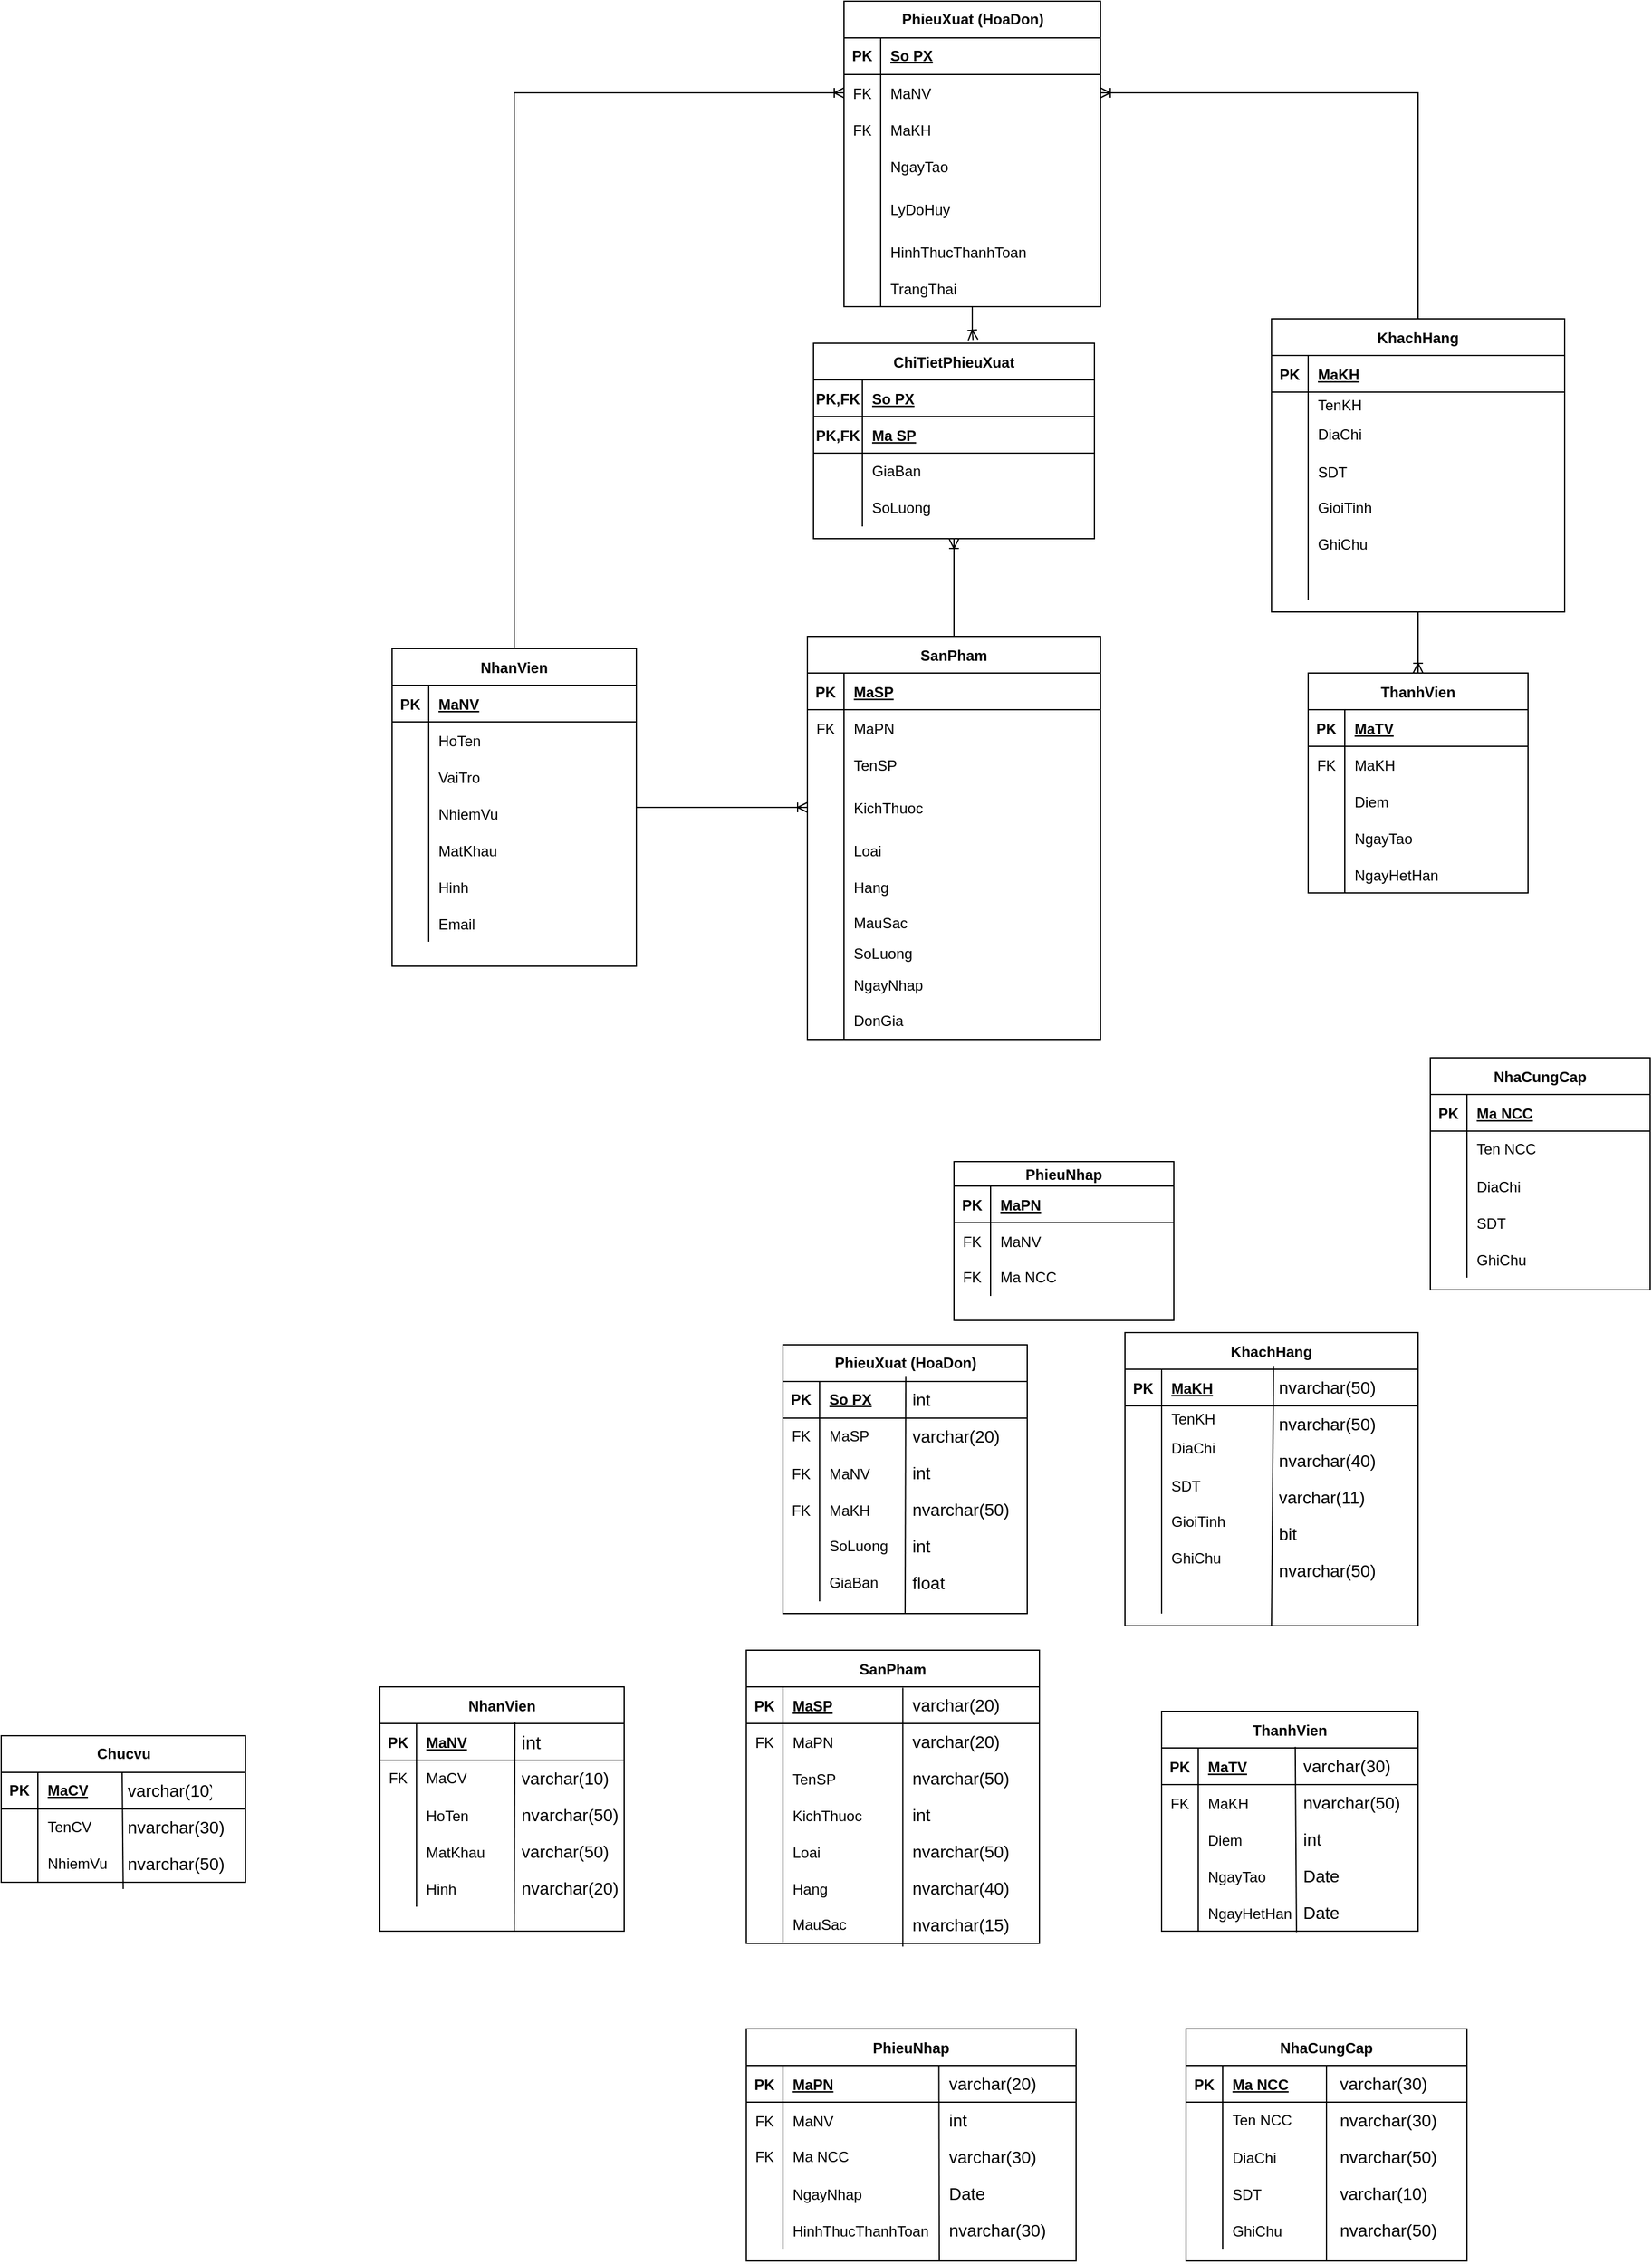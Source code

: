<mxfile version="20.5.3" type="device"><diagram id="R2lEEEUBdFMjLlhIrx00" name="Page-1"><mxGraphModel dx="2297" dy="1913" grid="1" gridSize="10" guides="1" tooltips="1" connect="1" arrows="1" fold="1" page="1" pageScale="1" pageWidth="850" pageHeight="1100" math="0" shadow="0" extFonts="Permanent Marker^https://fonts.googleapis.com/css?family=Permanent+Marker"><root><mxCell id="0"/><mxCell id="1" parent="0"/><mxCell id="SvVqGX9lZ0Lhk76DLHfr-16" style="edgeStyle=orthogonalEdgeStyle;rounded=0;orthogonalLoop=1;jettySize=auto;html=1;entryX=0.5;entryY=1;entryDx=0;entryDy=0;endArrow=ERoneToMany;endFill=0;" parent="1" source="C-vyLk0tnHw3VtMMgP7b-2" target="SvVqGX9lZ0Lhk76DLHfr-1" edge="1"><mxGeometry relative="1" as="geometry"/></mxCell><mxCell id="C-vyLk0tnHw3VtMMgP7b-2" value="SanPham" style="shape=table;startSize=30;container=1;collapsible=1;childLayout=tableLayout;fixedRows=1;rowLines=0;fontStyle=1;align=center;resizeLast=1;" parent="1" vertex="1"><mxGeometry x="80" y="60" width="240" height="330" as="geometry"/></mxCell><mxCell id="C-vyLk0tnHw3VtMMgP7b-3" value="" style="shape=partialRectangle;collapsible=0;dropTarget=0;pointerEvents=0;fillColor=none;points=[[0,0.5],[1,0.5]];portConstraint=eastwest;top=0;left=0;right=0;bottom=1;" parent="C-vyLk0tnHw3VtMMgP7b-2" vertex="1"><mxGeometry y="30" width="240" height="30" as="geometry"/></mxCell><mxCell id="C-vyLk0tnHw3VtMMgP7b-4" value="PK" style="shape=partialRectangle;overflow=hidden;connectable=0;fillColor=none;top=0;left=0;bottom=0;right=0;fontStyle=1;" parent="C-vyLk0tnHw3VtMMgP7b-3" vertex="1"><mxGeometry width="30" height="30" as="geometry"><mxRectangle width="30" height="30" as="alternateBounds"/></mxGeometry></mxCell><mxCell id="C-vyLk0tnHw3VtMMgP7b-5" value="MaSP" style="shape=partialRectangle;overflow=hidden;connectable=0;fillColor=none;top=0;left=0;bottom=0;right=0;align=left;spacingLeft=6;fontStyle=5;" parent="C-vyLk0tnHw3VtMMgP7b-3" vertex="1"><mxGeometry x="30" width="210" height="30" as="geometry"><mxRectangle width="210" height="30" as="alternateBounds"/></mxGeometry></mxCell><mxCell id="ICtrXrotPKsf895DfXnq-15" value="" style="shape=tableRow;horizontal=0;startSize=0;swimlaneHead=0;swimlaneBody=0;fillColor=none;collapsible=0;dropTarget=0;points=[[0,0.5],[1,0.5]];portConstraint=eastwest;top=0;left=0;right=0;bottom=0;" parent="C-vyLk0tnHw3VtMMgP7b-2" vertex="1"><mxGeometry y="60" width="240" height="30" as="geometry"/></mxCell><mxCell id="ICtrXrotPKsf895DfXnq-16" value="FK" style="shape=partialRectangle;connectable=0;fillColor=none;top=0;left=0;bottom=0;right=0;fontStyle=0;overflow=hidden;" parent="ICtrXrotPKsf895DfXnq-15" vertex="1"><mxGeometry width="30" height="30" as="geometry"><mxRectangle width="30" height="30" as="alternateBounds"/></mxGeometry></mxCell><mxCell id="ICtrXrotPKsf895DfXnq-17" value="MaPN" style="shape=partialRectangle;connectable=0;fillColor=none;top=0;left=0;bottom=0;right=0;align=left;spacingLeft=6;fontStyle=0;overflow=hidden;" parent="ICtrXrotPKsf895DfXnq-15" vertex="1"><mxGeometry x="30" width="210" height="30" as="geometry"><mxRectangle width="210" height="30" as="alternateBounds"/></mxGeometry></mxCell><mxCell id="C-vyLk0tnHw3VtMMgP7b-6" value="" style="shape=partialRectangle;collapsible=0;dropTarget=0;pointerEvents=0;fillColor=none;points=[[0,0.5],[1,0.5]];portConstraint=eastwest;top=0;left=0;right=0;bottom=0;" parent="C-vyLk0tnHw3VtMMgP7b-2" vertex="1"><mxGeometry y="90" width="240" height="30" as="geometry"/></mxCell><mxCell id="C-vyLk0tnHw3VtMMgP7b-7" value="" style="shape=partialRectangle;overflow=hidden;connectable=0;fillColor=none;top=0;left=0;bottom=0;right=0;" parent="C-vyLk0tnHw3VtMMgP7b-6" vertex="1"><mxGeometry width="30" height="30" as="geometry"><mxRectangle width="30" height="30" as="alternateBounds"/></mxGeometry></mxCell><mxCell id="C-vyLk0tnHw3VtMMgP7b-8" value="TenSP" style="shape=partialRectangle;overflow=hidden;connectable=0;fillColor=none;top=0;left=0;bottom=0;right=0;align=left;spacingLeft=6;" parent="C-vyLk0tnHw3VtMMgP7b-6" vertex="1"><mxGeometry x="30" width="210" height="30" as="geometry"><mxRectangle width="210" height="30" as="alternateBounds"/></mxGeometry></mxCell><mxCell id="C-vyLk0tnHw3VtMMgP7b-9" value="" style="shape=partialRectangle;collapsible=0;dropTarget=0;pointerEvents=0;fillColor=none;points=[[0,0.5],[1,0.5]];portConstraint=eastwest;top=0;left=0;right=0;bottom=0;" parent="C-vyLk0tnHw3VtMMgP7b-2" vertex="1"><mxGeometry y="120" width="240" height="40" as="geometry"/></mxCell><mxCell id="C-vyLk0tnHw3VtMMgP7b-10" value="" style="shape=partialRectangle;overflow=hidden;connectable=0;fillColor=none;top=0;left=0;bottom=0;right=0;" parent="C-vyLk0tnHw3VtMMgP7b-9" vertex="1"><mxGeometry width="30" height="40" as="geometry"><mxRectangle width="30" height="40" as="alternateBounds"/></mxGeometry></mxCell><mxCell id="C-vyLk0tnHw3VtMMgP7b-11" value="KichThuoc" style="shape=partialRectangle;overflow=hidden;connectable=0;fillColor=none;top=0;left=0;bottom=0;right=0;align=left;spacingLeft=6;" parent="C-vyLk0tnHw3VtMMgP7b-9" vertex="1"><mxGeometry x="30" width="210" height="40" as="geometry"><mxRectangle width="210" height="40" as="alternateBounds"/></mxGeometry></mxCell><mxCell id="ICtrXrotPKsf895DfXnq-12" value="" style="shape=tableRow;horizontal=0;startSize=0;swimlaneHead=0;swimlaneBody=0;fillColor=none;collapsible=0;dropTarget=0;points=[[0,0.5],[1,0.5]];portConstraint=eastwest;top=0;left=0;right=0;bottom=0;" parent="C-vyLk0tnHw3VtMMgP7b-2" vertex="1"><mxGeometry y="160" width="240" height="30" as="geometry"/></mxCell><mxCell id="ICtrXrotPKsf895DfXnq-13" value="" style="shape=partialRectangle;connectable=0;fillColor=none;top=0;left=0;bottom=0;right=0;editable=1;overflow=hidden;" parent="ICtrXrotPKsf895DfXnq-12" vertex="1"><mxGeometry width="30" height="30" as="geometry"><mxRectangle width="30" height="30" as="alternateBounds"/></mxGeometry></mxCell><mxCell id="ICtrXrotPKsf895DfXnq-14" value="Loai" style="shape=partialRectangle;connectable=0;fillColor=none;top=0;left=0;bottom=0;right=0;align=left;spacingLeft=6;overflow=hidden;" parent="ICtrXrotPKsf895DfXnq-12" vertex="1"><mxGeometry x="30" width="210" height="30" as="geometry"><mxRectangle width="210" height="30" as="alternateBounds"/></mxGeometry></mxCell><mxCell id="ICtrXrotPKsf895DfXnq-9" value="" style="shape=tableRow;horizontal=0;startSize=0;swimlaneHead=0;swimlaneBody=0;fillColor=none;collapsible=0;dropTarget=0;points=[[0,0.5],[1,0.5]];portConstraint=eastwest;top=0;left=0;right=0;bottom=0;" parent="C-vyLk0tnHw3VtMMgP7b-2" vertex="1"><mxGeometry y="190" width="240" height="30" as="geometry"/></mxCell><mxCell id="ICtrXrotPKsf895DfXnq-10" value="" style="shape=partialRectangle;connectable=0;fillColor=none;top=0;left=0;bottom=0;right=0;editable=1;overflow=hidden;" parent="ICtrXrotPKsf895DfXnq-9" vertex="1"><mxGeometry width="30" height="30" as="geometry"><mxRectangle width="30" height="30" as="alternateBounds"/></mxGeometry></mxCell><mxCell id="ICtrXrotPKsf895DfXnq-11" value="Hang" style="shape=partialRectangle;connectable=0;fillColor=none;top=0;left=0;bottom=0;right=0;align=left;spacingLeft=6;overflow=hidden;" parent="ICtrXrotPKsf895DfXnq-9" vertex="1"><mxGeometry x="30" width="210" height="30" as="geometry"><mxRectangle width="210" height="30" as="alternateBounds"/></mxGeometry></mxCell><mxCell id="h4INXfJllHe9LmkXF48h-58" value="" style="shape=tableRow;horizontal=0;startSize=0;swimlaneHead=0;swimlaneBody=0;fillColor=none;collapsible=0;dropTarget=0;points=[[0,0.5],[1,0.5]];portConstraint=eastwest;top=0;left=0;right=0;bottom=0;labelBackgroundColor=none;html=1;" parent="C-vyLk0tnHw3VtMMgP7b-2" vertex="1"><mxGeometry y="220" width="240" height="30" as="geometry"/></mxCell><mxCell id="h4INXfJllHe9LmkXF48h-59" value="" style="shape=partialRectangle;connectable=0;fillColor=none;top=0;left=0;bottom=0;right=0;editable=1;overflow=hidden;labelBackgroundColor=none;html=1;" parent="h4INXfJllHe9LmkXF48h-58" vertex="1"><mxGeometry width="30" height="30" as="geometry"><mxRectangle width="30" height="30" as="alternateBounds"/></mxGeometry></mxCell><mxCell id="h4INXfJllHe9LmkXF48h-60" value="MauSac" style="shape=partialRectangle;connectable=0;fillColor=none;top=0;left=0;bottom=0;right=0;align=left;spacingLeft=6;overflow=hidden;labelBackgroundColor=none;html=1;" parent="h4INXfJllHe9LmkXF48h-58" vertex="1"><mxGeometry x="30" width="210" height="30" as="geometry"><mxRectangle width="210" height="30" as="alternateBounds"/></mxGeometry></mxCell><mxCell id="3FHb8m4iIpRrIpzCMCzk-10" value="" style="shape=tableRow;horizontal=0;startSize=0;swimlaneHead=0;swimlaneBody=0;fillColor=none;collapsible=0;dropTarget=0;points=[[0,0.5],[1,0.5]];portConstraint=eastwest;top=0;left=0;right=0;bottom=0;labelBackgroundColor=none;html=1;" parent="C-vyLk0tnHw3VtMMgP7b-2" vertex="1"><mxGeometry y="250" width="240" height="20" as="geometry"/></mxCell><mxCell id="3FHb8m4iIpRrIpzCMCzk-11" value="" style="shape=partialRectangle;connectable=0;fillColor=none;top=0;left=0;bottom=0;right=0;editable=1;overflow=hidden;labelBackgroundColor=none;html=1;" parent="3FHb8m4iIpRrIpzCMCzk-10" vertex="1"><mxGeometry width="30" height="20" as="geometry"><mxRectangle width="30" height="20" as="alternateBounds"/></mxGeometry></mxCell><mxCell id="3FHb8m4iIpRrIpzCMCzk-12" value="SoLuong" style="shape=partialRectangle;connectable=0;fillColor=none;top=0;left=0;bottom=0;right=0;align=left;spacingLeft=6;overflow=hidden;labelBackgroundColor=none;html=1;" parent="3FHb8m4iIpRrIpzCMCzk-10" vertex="1"><mxGeometry x="30" width="210" height="20" as="geometry"><mxRectangle width="210" height="20" as="alternateBounds"/></mxGeometry></mxCell><mxCell id="OiDn6ZE12C0XhzPBD52b-5" value="" style="shape=tableRow;horizontal=0;startSize=0;swimlaneHead=0;swimlaneBody=0;fillColor=none;collapsible=0;dropTarget=0;points=[[0,0.5],[1,0.5]];portConstraint=eastwest;top=0;left=0;right=0;bottom=0;" parent="C-vyLk0tnHw3VtMMgP7b-2" vertex="1"><mxGeometry y="270" width="240" height="30" as="geometry"/></mxCell><mxCell id="OiDn6ZE12C0XhzPBD52b-6" value="" style="shape=partialRectangle;connectable=0;fillColor=none;top=0;left=0;bottom=0;right=0;editable=1;overflow=hidden;" parent="OiDn6ZE12C0XhzPBD52b-5" vertex="1"><mxGeometry width="30" height="30" as="geometry"><mxRectangle width="30" height="30" as="alternateBounds"/></mxGeometry></mxCell><mxCell id="OiDn6ZE12C0XhzPBD52b-7" value="NgayNhap" style="shape=partialRectangle;connectable=0;fillColor=none;top=0;left=0;bottom=0;right=0;align=left;spacingLeft=6;overflow=hidden;" parent="OiDn6ZE12C0XhzPBD52b-5" vertex="1"><mxGeometry x="30" width="210" height="30" as="geometry"><mxRectangle width="210" height="30" as="alternateBounds"/></mxGeometry></mxCell><mxCell id="3FHb8m4iIpRrIpzCMCzk-13" value="" style="shape=tableRow;horizontal=0;startSize=0;swimlaneHead=0;swimlaneBody=0;fillColor=none;collapsible=0;dropTarget=0;points=[[0,0.5],[1,0.5]];portConstraint=eastwest;top=0;left=0;right=0;bottom=0;labelBackgroundColor=none;html=1;" parent="C-vyLk0tnHw3VtMMgP7b-2" vertex="1"><mxGeometry y="300" width="240" height="30" as="geometry"/></mxCell><mxCell id="3FHb8m4iIpRrIpzCMCzk-14" value="" style="shape=partialRectangle;connectable=0;fillColor=none;top=0;left=0;bottom=0;right=0;editable=1;overflow=hidden;labelBackgroundColor=none;html=1;" parent="3FHb8m4iIpRrIpzCMCzk-13" vertex="1"><mxGeometry width="30" height="30" as="geometry"><mxRectangle width="30" height="30" as="alternateBounds"/></mxGeometry></mxCell><mxCell id="3FHb8m4iIpRrIpzCMCzk-15" value="DonGia" style="shape=partialRectangle;connectable=0;fillColor=none;top=0;left=0;bottom=0;right=0;align=left;spacingLeft=6;overflow=hidden;labelBackgroundColor=none;html=1;" parent="3FHb8m4iIpRrIpzCMCzk-13" vertex="1"><mxGeometry x="30" width="210" height="30" as="geometry"><mxRectangle width="210" height="30" as="alternateBounds"/></mxGeometry></mxCell><mxCell id="C-vyLk0tnHw3VtMMgP7b-13" value="KhachHang" style="shape=table;startSize=30;container=1;collapsible=1;childLayout=tableLayout;fixedRows=1;rowLines=0;fontStyle=1;align=center;resizeLast=1;" parent="1" vertex="1"><mxGeometry x="460" y="-200" width="240" height="240" as="geometry"/></mxCell><mxCell id="C-vyLk0tnHw3VtMMgP7b-14" value="" style="shape=partialRectangle;collapsible=0;dropTarget=0;pointerEvents=0;fillColor=none;points=[[0,0.5],[1,0.5]];portConstraint=eastwest;top=0;left=0;right=0;bottom=1;" parent="C-vyLk0tnHw3VtMMgP7b-13" vertex="1"><mxGeometry y="30" width="240" height="30" as="geometry"/></mxCell><mxCell id="C-vyLk0tnHw3VtMMgP7b-15" value="PK" style="shape=partialRectangle;overflow=hidden;connectable=0;fillColor=none;top=0;left=0;bottom=0;right=0;fontStyle=1;" parent="C-vyLk0tnHw3VtMMgP7b-14" vertex="1"><mxGeometry width="30" height="30" as="geometry"><mxRectangle width="30" height="30" as="alternateBounds"/></mxGeometry></mxCell><mxCell id="C-vyLk0tnHw3VtMMgP7b-16" value="MaKH" style="shape=partialRectangle;overflow=hidden;connectable=0;fillColor=none;top=0;left=0;bottom=0;right=0;align=left;spacingLeft=6;fontStyle=5;" parent="C-vyLk0tnHw3VtMMgP7b-14" vertex="1"><mxGeometry x="30" width="210" height="30" as="geometry"><mxRectangle width="210" height="30" as="alternateBounds"/></mxGeometry></mxCell><mxCell id="C-vyLk0tnHw3VtMMgP7b-17" value="" style="shape=partialRectangle;collapsible=0;dropTarget=0;pointerEvents=0;fillColor=none;points=[[0,0.5],[1,0.5]];portConstraint=eastwest;top=0;left=0;right=0;bottom=0;" parent="C-vyLk0tnHw3VtMMgP7b-13" vertex="1"><mxGeometry y="60" width="240" height="20" as="geometry"/></mxCell><mxCell id="C-vyLk0tnHw3VtMMgP7b-18" value="" style="shape=partialRectangle;overflow=hidden;connectable=0;fillColor=none;top=0;left=0;bottom=0;right=0;" parent="C-vyLk0tnHw3VtMMgP7b-17" vertex="1"><mxGeometry width="30" height="20" as="geometry"><mxRectangle width="30" height="20" as="alternateBounds"/></mxGeometry></mxCell><mxCell id="C-vyLk0tnHw3VtMMgP7b-19" value="TenKH" style="shape=partialRectangle;overflow=hidden;connectable=0;fillColor=none;top=0;left=0;bottom=0;right=0;align=left;spacingLeft=6;" parent="C-vyLk0tnHw3VtMMgP7b-17" vertex="1"><mxGeometry x="30" width="210" height="20" as="geometry"><mxRectangle width="210" height="20" as="alternateBounds"/></mxGeometry></mxCell><mxCell id="h4INXfJllHe9LmkXF48h-34" value="" style="shape=tableRow;horizontal=0;startSize=0;swimlaneHead=0;swimlaneBody=0;fillColor=none;collapsible=0;dropTarget=0;points=[[0,0.5],[1,0.5]];portConstraint=eastwest;top=0;left=0;right=0;bottom=0;labelBackgroundColor=none;html=1;" parent="C-vyLk0tnHw3VtMMgP7b-13" vertex="1"><mxGeometry y="80" width="240" height="30" as="geometry"/></mxCell><mxCell id="h4INXfJllHe9LmkXF48h-35" value="" style="shape=partialRectangle;connectable=0;fillColor=none;top=0;left=0;bottom=0;right=0;editable=1;overflow=hidden;labelBackgroundColor=none;html=1;" parent="h4INXfJllHe9LmkXF48h-34" vertex="1"><mxGeometry width="30" height="30" as="geometry"><mxRectangle width="30" height="30" as="alternateBounds"/></mxGeometry></mxCell><mxCell id="h4INXfJllHe9LmkXF48h-36" value="DiaChi" style="shape=partialRectangle;connectable=0;fillColor=none;top=0;left=0;bottom=0;right=0;align=left;spacingLeft=6;overflow=hidden;labelBackgroundColor=none;html=1;" parent="h4INXfJllHe9LmkXF48h-34" vertex="1"><mxGeometry x="30" width="210" height="30" as="geometry"><mxRectangle width="210" height="30" as="alternateBounds"/></mxGeometry></mxCell><mxCell id="C-vyLk0tnHw3VtMMgP7b-20" value="" style="shape=partialRectangle;collapsible=0;dropTarget=0;pointerEvents=0;fillColor=none;points=[[0,0.5],[1,0.5]];portConstraint=eastwest;top=0;left=0;right=0;bottom=0;" parent="C-vyLk0tnHw3VtMMgP7b-13" vertex="1"><mxGeometry y="110" width="240" height="30" as="geometry"/></mxCell><mxCell id="C-vyLk0tnHw3VtMMgP7b-21" value="" style="shape=partialRectangle;overflow=hidden;connectable=0;fillColor=none;top=0;left=0;bottom=0;right=0;" parent="C-vyLk0tnHw3VtMMgP7b-20" vertex="1"><mxGeometry width="30" height="30" as="geometry"><mxRectangle width="30" height="30" as="alternateBounds"/></mxGeometry></mxCell><mxCell id="C-vyLk0tnHw3VtMMgP7b-22" value="SDT" style="shape=partialRectangle;overflow=hidden;connectable=0;fillColor=none;top=0;left=0;bottom=0;right=0;align=left;spacingLeft=6;" parent="C-vyLk0tnHw3VtMMgP7b-20" vertex="1"><mxGeometry x="30" width="210" height="30" as="geometry"><mxRectangle width="210" height="30" as="alternateBounds"/></mxGeometry></mxCell><mxCell id="h4INXfJllHe9LmkXF48h-46" value="" style="shape=tableRow;horizontal=0;startSize=0;swimlaneHead=0;swimlaneBody=0;fillColor=none;collapsible=0;dropTarget=0;points=[[0,0.5],[1,0.5]];portConstraint=eastwest;top=0;left=0;right=0;bottom=0;labelBackgroundColor=none;html=1;" parent="C-vyLk0tnHw3VtMMgP7b-13" vertex="1"><mxGeometry y="140" width="240" height="30" as="geometry"/></mxCell><mxCell id="h4INXfJllHe9LmkXF48h-47" value="" style="shape=partialRectangle;connectable=0;fillColor=none;top=0;left=0;bottom=0;right=0;editable=1;overflow=hidden;labelBackgroundColor=none;html=1;" parent="h4INXfJllHe9LmkXF48h-46" vertex="1"><mxGeometry width="30" height="30" as="geometry"><mxRectangle width="30" height="30" as="alternateBounds"/></mxGeometry></mxCell><mxCell id="h4INXfJllHe9LmkXF48h-48" value="GioiTinh" style="shape=partialRectangle;connectable=0;fillColor=none;top=0;left=0;bottom=0;right=0;align=left;spacingLeft=6;overflow=hidden;labelBackgroundColor=none;html=1;" parent="h4INXfJllHe9LmkXF48h-46" vertex="1"><mxGeometry x="30" width="210" height="30" as="geometry"><mxRectangle width="210" height="30" as="alternateBounds"/></mxGeometry></mxCell><mxCell id="h4INXfJllHe9LmkXF48h-54" value="" style="shape=tableRow;horizontal=0;startSize=0;swimlaneHead=0;swimlaneBody=0;fillColor=none;collapsible=0;dropTarget=0;points=[[0,0.5],[1,0.5]];portConstraint=eastwest;top=0;left=0;right=0;bottom=0;labelBackgroundColor=none;html=1;" parent="C-vyLk0tnHw3VtMMgP7b-13" vertex="1"><mxGeometry y="170" width="240" height="30" as="geometry"/></mxCell><mxCell id="h4INXfJllHe9LmkXF48h-55" value="" style="shape=partialRectangle;connectable=0;fillColor=none;top=0;left=0;bottom=0;right=0;editable=1;overflow=hidden;labelBackgroundColor=none;html=1;" parent="h4INXfJllHe9LmkXF48h-54" vertex="1"><mxGeometry width="30" height="30" as="geometry"><mxRectangle width="30" height="30" as="alternateBounds"/></mxGeometry></mxCell><mxCell id="h4INXfJllHe9LmkXF48h-56" value="GhiChu" style="shape=partialRectangle;connectable=0;fillColor=none;top=0;left=0;bottom=0;right=0;align=left;spacingLeft=6;overflow=hidden;labelBackgroundColor=none;html=1;" parent="h4INXfJllHe9LmkXF48h-54" vertex="1"><mxGeometry x="30" width="210" height="30" as="geometry"><mxRectangle width="210" height="30" as="alternateBounds"/></mxGeometry></mxCell><mxCell id="h4INXfJllHe9LmkXF48h-50" value="" style="shape=tableRow;horizontal=0;startSize=0;swimlaneHead=0;swimlaneBody=0;fillColor=none;collapsible=0;dropTarget=0;points=[[0,0.5],[1,0.5]];portConstraint=eastwest;top=0;left=0;right=0;bottom=0;labelBackgroundColor=none;html=1;" parent="C-vyLk0tnHw3VtMMgP7b-13" vertex="1"><mxGeometry y="200" width="240" height="30" as="geometry"/></mxCell><mxCell id="h4INXfJllHe9LmkXF48h-51" value="" style="shape=partialRectangle;connectable=0;fillColor=none;top=0;left=0;bottom=0;right=0;editable=1;overflow=hidden;labelBackgroundColor=none;html=1;" parent="h4INXfJllHe9LmkXF48h-50" vertex="1"><mxGeometry width="30" height="30" as="geometry"><mxRectangle width="30" height="30" as="alternateBounds"/></mxGeometry></mxCell><mxCell id="h4INXfJllHe9LmkXF48h-52" value="" style="shape=partialRectangle;connectable=0;fillColor=none;top=0;left=0;bottom=0;right=0;align=left;spacingLeft=6;overflow=hidden;labelBackgroundColor=none;html=1;" parent="h4INXfJllHe9LmkXF48h-50" vertex="1"><mxGeometry x="30" width="210" height="30" as="geometry"><mxRectangle width="210" height="30" as="alternateBounds"/></mxGeometry></mxCell><mxCell id="OiDn6ZE12C0XhzPBD52b-1" value="PhieuNhap" style="shape=table;startSize=20;container=1;collapsible=1;childLayout=tableLayout;fixedRows=1;rowLines=0;fontStyle=1;align=center;resizeLast=1;" parent="1" vertex="1"><mxGeometry x="200" y="490" width="180" height="130" as="geometry"/></mxCell><mxCell id="OiDn6ZE12C0XhzPBD52b-2" value="" style="shape=tableRow;horizontal=0;startSize=0;swimlaneHead=0;swimlaneBody=0;fillColor=none;collapsible=0;dropTarget=0;points=[[0,0.5],[1,0.5]];portConstraint=eastwest;top=0;left=0;right=0;bottom=1;" parent="OiDn6ZE12C0XhzPBD52b-1" vertex="1"><mxGeometry y="20" width="180" height="30" as="geometry"/></mxCell><mxCell id="OiDn6ZE12C0XhzPBD52b-3" value="PK" style="shape=partialRectangle;connectable=0;fillColor=none;top=0;left=0;bottom=0;right=0;fontStyle=1;overflow=hidden;" parent="OiDn6ZE12C0XhzPBD52b-2" vertex="1"><mxGeometry width="30" height="30" as="geometry"><mxRectangle width="30" height="30" as="alternateBounds"/></mxGeometry></mxCell><mxCell id="OiDn6ZE12C0XhzPBD52b-4" value="MaPN" style="shape=partialRectangle;connectable=0;fillColor=none;top=0;left=0;bottom=0;right=0;align=left;spacingLeft=6;fontStyle=5;overflow=hidden;" parent="OiDn6ZE12C0XhzPBD52b-2" vertex="1"><mxGeometry x="30" width="150" height="30" as="geometry"><mxRectangle width="150" height="30" as="alternateBounds"/></mxGeometry></mxCell><mxCell id="OiDn6ZE12C0XhzPBD52b-8" value="" style="shape=tableRow;horizontal=0;startSize=0;swimlaneHead=0;swimlaneBody=0;fillColor=none;collapsible=0;dropTarget=0;points=[[0,0.5],[1,0.5]];portConstraint=eastwest;top=0;left=0;right=0;bottom=0;" parent="OiDn6ZE12C0XhzPBD52b-1" vertex="1"><mxGeometry y="50" width="180" height="30" as="geometry"/></mxCell><mxCell id="OiDn6ZE12C0XhzPBD52b-9" value="FK" style="shape=partialRectangle;connectable=0;fillColor=none;top=0;left=0;bottom=0;right=0;editable=1;overflow=hidden;" parent="OiDn6ZE12C0XhzPBD52b-8" vertex="1"><mxGeometry width="30" height="30" as="geometry"><mxRectangle width="30" height="30" as="alternateBounds"/></mxGeometry></mxCell><mxCell id="OiDn6ZE12C0XhzPBD52b-10" value="MaNV" style="shape=partialRectangle;connectable=0;fillColor=none;top=0;left=0;bottom=0;right=0;align=left;spacingLeft=6;overflow=hidden;" parent="OiDn6ZE12C0XhzPBD52b-8" vertex="1"><mxGeometry x="30" width="150" height="30" as="geometry"><mxRectangle width="150" height="30" as="alternateBounds"/></mxGeometry></mxCell><mxCell id="h4INXfJllHe9LmkXF48h-62" value="" style="shape=tableRow;horizontal=0;startSize=0;swimlaneHead=0;swimlaneBody=0;fillColor=none;collapsible=0;dropTarget=0;points=[[0,0.5],[1,0.5]];portConstraint=eastwest;top=0;left=0;right=0;bottom=0;labelBackgroundColor=none;html=1;" parent="OiDn6ZE12C0XhzPBD52b-1" vertex="1"><mxGeometry y="80" width="180" height="30" as="geometry"/></mxCell><mxCell id="h4INXfJllHe9LmkXF48h-63" value="FK" style="shape=partialRectangle;connectable=0;fillColor=none;top=0;left=0;bottom=0;right=0;editable=1;overflow=hidden;labelBackgroundColor=none;html=1;" parent="h4INXfJllHe9LmkXF48h-62" vertex="1"><mxGeometry width="30" height="30" as="geometry"><mxRectangle width="30" height="30" as="alternateBounds"/></mxGeometry></mxCell><mxCell id="h4INXfJllHe9LmkXF48h-64" value="Ma NCC" style="shape=partialRectangle;connectable=0;fillColor=none;top=0;left=0;bottom=0;right=0;align=left;spacingLeft=6;overflow=hidden;labelBackgroundColor=none;html=1;" parent="h4INXfJllHe9LmkXF48h-62" vertex="1"><mxGeometry x="30" width="150" height="30" as="geometry"><mxRectangle width="150" height="30" as="alternateBounds"/></mxGeometry></mxCell><mxCell id="OiDn6ZE12C0XhzPBD52b-14" value="NhaCungCap" style="shape=table;startSize=30;container=1;collapsible=1;childLayout=tableLayout;fixedRows=1;rowLines=0;fontStyle=1;align=center;resizeLast=1;" parent="1" vertex="1"><mxGeometry x="590" y="405" width="180" height="190" as="geometry"/></mxCell><mxCell id="OiDn6ZE12C0XhzPBD52b-15" value="" style="shape=tableRow;horizontal=0;startSize=0;swimlaneHead=0;swimlaneBody=0;fillColor=none;collapsible=0;dropTarget=0;points=[[0,0.5],[1,0.5]];portConstraint=eastwest;top=0;left=0;right=0;bottom=1;" parent="OiDn6ZE12C0XhzPBD52b-14" vertex="1"><mxGeometry y="30" width="180" height="30" as="geometry"/></mxCell><mxCell id="OiDn6ZE12C0XhzPBD52b-16" value="PK" style="shape=partialRectangle;connectable=0;fillColor=none;top=0;left=0;bottom=0;right=0;fontStyle=1;overflow=hidden;" parent="OiDn6ZE12C0XhzPBD52b-15" vertex="1"><mxGeometry width="30" height="30" as="geometry"><mxRectangle width="30" height="30" as="alternateBounds"/></mxGeometry></mxCell><mxCell id="OiDn6ZE12C0XhzPBD52b-17" value="Ma NCC" style="shape=partialRectangle;connectable=0;fillColor=none;top=0;left=0;bottom=0;right=0;align=left;spacingLeft=6;fontStyle=5;overflow=hidden;" parent="OiDn6ZE12C0XhzPBD52b-15" vertex="1"><mxGeometry x="30" width="150" height="30" as="geometry"><mxRectangle width="150" height="30" as="alternateBounds"/></mxGeometry></mxCell><mxCell id="h4INXfJllHe9LmkXF48h-86" value="" style="shape=tableRow;horizontal=0;startSize=0;swimlaneHead=0;swimlaneBody=0;fillColor=none;collapsible=0;dropTarget=0;points=[[0,0.5],[1,0.5]];portConstraint=eastwest;top=0;left=0;right=0;bottom=0;labelBackgroundColor=none;html=1;" parent="OiDn6ZE12C0XhzPBD52b-14" vertex="1"><mxGeometry y="60" width="180" height="30" as="geometry"/></mxCell><mxCell id="h4INXfJllHe9LmkXF48h-87" value="" style="shape=partialRectangle;connectable=0;fillColor=none;top=0;left=0;bottom=0;right=0;editable=1;overflow=hidden;labelBackgroundColor=none;html=1;" parent="h4INXfJllHe9LmkXF48h-86" vertex="1"><mxGeometry width="30" height="30" as="geometry"><mxRectangle width="30" height="30" as="alternateBounds"/></mxGeometry></mxCell><mxCell id="h4INXfJllHe9LmkXF48h-88" value="Ten NCC" style="shape=partialRectangle;connectable=0;fillColor=none;top=0;left=0;bottom=0;right=0;align=left;spacingLeft=6;overflow=hidden;labelBackgroundColor=none;html=1;" parent="h4INXfJllHe9LmkXF48h-86" vertex="1"><mxGeometry x="30" width="150" height="30" as="geometry"><mxRectangle width="150" height="30" as="alternateBounds"/></mxGeometry></mxCell><mxCell id="OiDn6ZE12C0XhzPBD52b-18" value="" style="shape=tableRow;horizontal=0;startSize=0;swimlaneHead=0;swimlaneBody=0;fillColor=none;collapsible=0;dropTarget=0;points=[[0,0.5],[1,0.5]];portConstraint=eastwest;top=0;left=0;right=0;bottom=0;" parent="OiDn6ZE12C0XhzPBD52b-14" vertex="1"><mxGeometry y="90" width="180" height="30" as="geometry"/></mxCell><mxCell id="OiDn6ZE12C0XhzPBD52b-19" value="" style="shape=partialRectangle;connectable=0;fillColor=none;top=0;left=0;bottom=0;right=0;editable=1;overflow=hidden;" parent="OiDn6ZE12C0XhzPBD52b-18" vertex="1"><mxGeometry width="30" height="30" as="geometry"><mxRectangle width="30" height="30" as="alternateBounds"/></mxGeometry></mxCell><mxCell id="OiDn6ZE12C0XhzPBD52b-20" value="DiaChi" style="shape=partialRectangle;connectable=0;fillColor=none;top=0;left=0;bottom=0;right=0;align=left;spacingLeft=6;overflow=hidden;" parent="OiDn6ZE12C0XhzPBD52b-18" vertex="1"><mxGeometry x="30" width="150" height="30" as="geometry"><mxRectangle width="150" height="30" as="alternateBounds"/></mxGeometry></mxCell><mxCell id="OiDn6ZE12C0XhzPBD52b-21" value="" style="shape=tableRow;horizontal=0;startSize=0;swimlaneHead=0;swimlaneBody=0;fillColor=none;collapsible=0;dropTarget=0;points=[[0,0.5],[1,0.5]];portConstraint=eastwest;top=0;left=0;right=0;bottom=0;" parent="OiDn6ZE12C0XhzPBD52b-14" vertex="1"><mxGeometry y="120" width="180" height="30" as="geometry"/></mxCell><mxCell id="OiDn6ZE12C0XhzPBD52b-22" value="" style="shape=partialRectangle;connectable=0;fillColor=none;top=0;left=0;bottom=0;right=0;editable=1;overflow=hidden;" parent="OiDn6ZE12C0XhzPBD52b-21" vertex="1"><mxGeometry width="30" height="30" as="geometry"><mxRectangle width="30" height="30" as="alternateBounds"/></mxGeometry></mxCell><mxCell id="OiDn6ZE12C0XhzPBD52b-23" value="SDT" style="shape=partialRectangle;connectable=0;fillColor=none;top=0;left=0;bottom=0;right=0;align=left;spacingLeft=6;overflow=hidden;" parent="OiDn6ZE12C0XhzPBD52b-21" vertex="1"><mxGeometry x="30" width="150" height="30" as="geometry"><mxRectangle width="150" height="30" as="alternateBounds"/></mxGeometry></mxCell><mxCell id="OiDn6ZE12C0XhzPBD52b-24" value="" style="shape=tableRow;horizontal=0;startSize=0;swimlaneHead=0;swimlaneBody=0;fillColor=none;collapsible=0;dropTarget=0;points=[[0,0.5],[1,0.5]];portConstraint=eastwest;top=0;left=0;right=0;bottom=0;" parent="OiDn6ZE12C0XhzPBD52b-14" vertex="1"><mxGeometry y="150" width="180" height="30" as="geometry"/></mxCell><mxCell id="OiDn6ZE12C0XhzPBD52b-25" value="" style="shape=partialRectangle;connectable=0;fillColor=none;top=0;left=0;bottom=0;right=0;editable=1;overflow=hidden;" parent="OiDn6ZE12C0XhzPBD52b-24" vertex="1"><mxGeometry width="30" height="30" as="geometry"><mxRectangle width="30" height="30" as="alternateBounds"/></mxGeometry></mxCell><mxCell id="OiDn6ZE12C0XhzPBD52b-26" value="GhiChu" style="shape=partialRectangle;connectable=0;fillColor=none;top=0;left=0;bottom=0;right=0;align=left;spacingLeft=6;overflow=hidden;" parent="OiDn6ZE12C0XhzPBD52b-24" vertex="1"><mxGeometry x="30" width="150" height="30" as="geometry"><mxRectangle width="150" height="30" as="alternateBounds"/></mxGeometry></mxCell><mxCell id="h4INXfJllHe9LmkXF48h-17" style="edgeStyle=orthogonalEdgeStyle;rounded=0;orthogonalLoop=1;jettySize=auto;html=1;exitX=0.5;exitY=1;exitDx=0;exitDy=0;" parent="1" edge="1"><mxGeometry relative="1" as="geometry"><mxPoint x="280" y="680" as="targetPoint"/><mxPoint x="280" y="680" as="sourcePoint"/></mxGeometry></mxCell><mxCell id="SvVqGX9lZ0Lhk76DLHfr-17" style="edgeStyle=orthogonalEdgeStyle;rounded=0;orthogonalLoop=1;jettySize=auto;html=1;entryX=0.568;entryY=-0.017;entryDx=0;entryDy=0;entryPerimeter=0;endArrow=ERoneToMany;endFill=0;" parent="1" source="h4INXfJllHe9LmkXF48h-89" target="SvVqGX9lZ0Lhk76DLHfr-1" edge="1"><mxGeometry relative="1" as="geometry"/></mxCell><mxCell id="h4INXfJllHe9LmkXF48h-89" value="PhieuXuat (HoaDon)" style="shape=table;startSize=30;container=1;collapsible=1;childLayout=tableLayout;fixedRows=1;rowLines=0;fontStyle=1;align=center;resizeLast=1;labelBackgroundColor=none;html=1;" parent="1" vertex="1"><mxGeometry x="110" y="-460" width="210" height="250" as="geometry"/></mxCell><mxCell id="h4INXfJllHe9LmkXF48h-90" value="" style="shape=tableRow;horizontal=0;startSize=0;swimlaneHead=0;swimlaneBody=0;fillColor=none;collapsible=0;dropTarget=0;points=[[0,0.5],[1,0.5]];portConstraint=eastwest;top=0;left=0;right=0;bottom=1;labelBackgroundColor=none;html=1;" parent="h4INXfJllHe9LmkXF48h-89" vertex="1"><mxGeometry y="30" width="210" height="30" as="geometry"/></mxCell><mxCell id="h4INXfJllHe9LmkXF48h-91" value="PK" style="shape=partialRectangle;connectable=0;fillColor=none;top=0;left=0;bottom=0;right=0;fontStyle=1;overflow=hidden;labelBackgroundColor=none;html=1;" parent="h4INXfJllHe9LmkXF48h-90" vertex="1"><mxGeometry width="30" height="30" as="geometry"><mxRectangle width="30" height="30" as="alternateBounds"/></mxGeometry></mxCell><mxCell id="h4INXfJllHe9LmkXF48h-92" value="So PX" style="shape=partialRectangle;connectable=0;fillColor=none;top=0;left=0;bottom=0;right=0;align=left;spacingLeft=6;fontStyle=5;overflow=hidden;labelBackgroundColor=none;html=1;" parent="h4INXfJllHe9LmkXF48h-90" vertex="1"><mxGeometry x="30" width="180" height="30" as="geometry"><mxRectangle width="180" height="30" as="alternateBounds"/></mxGeometry></mxCell><mxCell id="d_-ceBBuBHLtqHEmIHq1-3" value="" style="shape=tableRow;horizontal=0;startSize=0;swimlaneHead=0;swimlaneBody=0;fillColor=none;collapsible=0;dropTarget=0;points=[[0,0.5],[1,0.5]];portConstraint=eastwest;top=0;left=0;right=0;bottom=0;" parent="h4INXfJllHe9LmkXF48h-89" vertex="1"><mxGeometry y="60" width="210" height="30" as="geometry"/></mxCell><mxCell id="d_-ceBBuBHLtqHEmIHq1-4" value="FK" style="shape=partialRectangle;connectable=0;fillColor=none;top=0;left=0;bottom=0;right=0;fontStyle=0;overflow=hidden;" parent="d_-ceBBuBHLtqHEmIHq1-3" vertex="1"><mxGeometry width="30" height="30" as="geometry"><mxRectangle width="30" height="30" as="alternateBounds"/></mxGeometry></mxCell><mxCell id="d_-ceBBuBHLtqHEmIHq1-5" value="MaNV" style="shape=partialRectangle;connectable=0;fillColor=none;top=0;left=0;bottom=0;right=0;align=left;spacingLeft=6;fontStyle=0;overflow=hidden;" parent="d_-ceBBuBHLtqHEmIHq1-3" vertex="1"><mxGeometry x="30" width="180" height="30" as="geometry"><mxRectangle width="180" height="30" as="alternateBounds"/></mxGeometry></mxCell><mxCell id="d_-ceBBuBHLtqHEmIHq1-6" value="" style="shape=tableRow;horizontal=0;startSize=0;swimlaneHead=0;swimlaneBody=0;fillColor=none;collapsible=0;dropTarget=0;points=[[0,0.5],[1,0.5]];portConstraint=eastwest;top=0;left=0;right=0;bottom=0;" parent="h4INXfJllHe9LmkXF48h-89" vertex="1"><mxGeometry y="90" width="210" height="30" as="geometry"/></mxCell><mxCell id="d_-ceBBuBHLtqHEmIHq1-7" value="FK" style="shape=partialRectangle;connectable=0;fillColor=none;top=0;left=0;bottom=0;right=0;fontStyle=0;overflow=hidden;" parent="d_-ceBBuBHLtqHEmIHq1-6" vertex="1"><mxGeometry width="30" height="30" as="geometry"><mxRectangle width="30" height="30" as="alternateBounds"/></mxGeometry></mxCell><mxCell id="d_-ceBBuBHLtqHEmIHq1-8" value="MaKH" style="shape=partialRectangle;connectable=0;fillColor=none;top=0;left=0;bottom=0;right=0;align=left;spacingLeft=6;fontStyle=0;overflow=hidden;" parent="d_-ceBBuBHLtqHEmIHq1-6" vertex="1"><mxGeometry x="30" width="180" height="30" as="geometry"><mxRectangle width="180" height="30" as="alternateBounds"/></mxGeometry></mxCell><mxCell id="SvVqGX9lZ0Lhk76DLHfr-21" value="" style="shape=tableRow;horizontal=0;startSize=0;swimlaneHead=0;swimlaneBody=0;fillColor=none;collapsible=0;dropTarget=0;points=[[0,0.5],[1,0.5]];portConstraint=eastwest;top=0;left=0;right=0;bottom=0;" parent="h4INXfJllHe9LmkXF48h-89" vertex="1"><mxGeometry y="120" width="210" height="30" as="geometry"/></mxCell><mxCell id="SvVqGX9lZ0Lhk76DLHfr-22" value="" style="shape=partialRectangle;connectable=0;fillColor=none;top=0;left=0;bottom=0;right=0;editable=1;overflow=hidden;" parent="SvVqGX9lZ0Lhk76DLHfr-21" vertex="1"><mxGeometry width="30" height="30" as="geometry"><mxRectangle width="30" height="30" as="alternateBounds"/></mxGeometry></mxCell><mxCell id="SvVqGX9lZ0Lhk76DLHfr-23" value="NgayTao" style="shape=partialRectangle;connectable=0;fillColor=none;top=0;left=0;bottom=0;right=0;align=left;spacingLeft=6;overflow=hidden;" parent="SvVqGX9lZ0Lhk76DLHfr-21" vertex="1"><mxGeometry x="30" width="180" height="30" as="geometry"><mxRectangle width="180" height="30" as="alternateBounds"/></mxGeometry></mxCell><mxCell id="SvVqGX9lZ0Lhk76DLHfr-27" value="" style="shape=tableRow;horizontal=0;startSize=0;swimlaneHead=0;swimlaneBody=0;fillColor=none;collapsible=0;dropTarget=0;points=[[0,0.5],[1,0.5]];portConstraint=eastwest;top=0;left=0;right=0;bottom=0;" parent="h4INXfJllHe9LmkXF48h-89" vertex="1"><mxGeometry y="150" width="210" height="40" as="geometry"/></mxCell><mxCell id="SvVqGX9lZ0Lhk76DLHfr-28" value="" style="shape=partialRectangle;connectable=0;fillColor=none;top=0;left=0;bottom=0;right=0;editable=1;overflow=hidden;" parent="SvVqGX9lZ0Lhk76DLHfr-27" vertex="1"><mxGeometry width="30" height="40" as="geometry"><mxRectangle width="30" height="40" as="alternateBounds"/></mxGeometry></mxCell><mxCell id="SvVqGX9lZ0Lhk76DLHfr-29" value="LyDoHuy" style="shape=partialRectangle;connectable=0;fillColor=none;top=0;left=0;bottom=0;right=0;align=left;spacingLeft=6;overflow=hidden;" parent="SvVqGX9lZ0Lhk76DLHfr-27" vertex="1"><mxGeometry x="30" width="180" height="40" as="geometry"><mxRectangle width="180" height="40" as="alternateBounds"/></mxGeometry></mxCell><mxCell id="LI_wv-YQVTQD8CnT5jW5-5" value="" style="shape=tableRow;horizontal=0;startSize=0;swimlaneHead=0;swimlaneBody=0;fillColor=none;collapsible=0;dropTarget=0;points=[[0,0.5],[1,0.5]];portConstraint=eastwest;top=0;left=0;right=0;bottom=0;" vertex="1" parent="h4INXfJllHe9LmkXF48h-89"><mxGeometry y="190" width="210" height="30" as="geometry"/></mxCell><mxCell id="LI_wv-YQVTQD8CnT5jW5-6" value="" style="shape=partialRectangle;connectable=0;fillColor=none;top=0;left=0;bottom=0;right=0;editable=1;overflow=hidden;" vertex="1" parent="LI_wv-YQVTQD8CnT5jW5-5"><mxGeometry width="30" height="30" as="geometry"><mxRectangle width="30" height="30" as="alternateBounds"/></mxGeometry></mxCell><mxCell id="LI_wv-YQVTQD8CnT5jW5-7" value="HinhThucThanhToan" style="shape=partialRectangle;connectable=0;fillColor=none;top=0;left=0;bottom=0;right=0;align=left;spacingLeft=6;overflow=hidden;" vertex="1" parent="LI_wv-YQVTQD8CnT5jW5-5"><mxGeometry x="30" width="180" height="30" as="geometry"><mxRectangle width="180" height="30" as="alternateBounds"/></mxGeometry></mxCell><mxCell id="SvVqGX9lZ0Lhk76DLHfr-24" value="" style="shape=tableRow;horizontal=0;startSize=0;swimlaneHead=0;swimlaneBody=0;fillColor=none;collapsible=0;dropTarget=0;points=[[0,0.5],[1,0.5]];portConstraint=eastwest;top=0;left=0;right=0;bottom=0;" parent="h4INXfJllHe9LmkXF48h-89" vertex="1"><mxGeometry y="220" width="210" height="30" as="geometry"/></mxCell><mxCell id="SvVqGX9lZ0Lhk76DLHfr-25" value="" style="shape=partialRectangle;connectable=0;fillColor=none;top=0;left=0;bottom=0;right=0;editable=1;overflow=hidden;" parent="SvVqGX9lZ0Lhk76DLHfr-24" vertex="1"><mxGeometry width="30" height="30" as="geometry"><mxRectangle width="30" height="30" as="alternateBounds"/></mxGeometry></mxCell><mxCell id="SvVqGX9lZ0Lhk76DLHfr-26" value="TrangThai" style="shape=partialRectangle;connectable=0;fillColor=none;top=0;left=0;bottom=0;right=0;align=left;spacingLeft=6;overflow=hidden;" parent="SvVqGX9lZ0Lhk76DLHfr-24" vertex="1"><mxGeometry x="30" width="180" height="30" as="geometry"><mxRectangle width="180" height="30" as="alternateBounds"/></mxGeometry></mxCell><mxCell id="h4INXfJllHe9LmkXF48h-111" value="" style="fontSize=12;html=1;endArrow=none;rounded=0;startArrow=ERoneToMany;startFill=0;endFill=0;exitX=1;exitY=0.5;exitDx=0;exitDy=0;entryX=0.5;entryY=0;entryDx=0;entryDy=0;edgeStyle=orthogonalEdgeStyle;" parent="1" source="d_-ceBBuBHLtqHEmIHq1-3" target="C-vyLk0tnHw3VtMMgP7b-13" edge="1"><mxGeometry width="100" height="100" relative="1" as="geometry"><mxPoint x="370" y="-100" as="sourcePoint"/><mxPoint x="390" y="-135" as="targetPoint"/></mxGeometry></mxCell><mxCell id="HeaAssGX5_SIfjBOsNJp-1" value="ThanhVien" style="shape=table;startSize=30;container=1;collapsible=1;childLayout=tableLayout;fixedRows=1;rowLines=0;fontStyle=1;align=center;resizeLast=1;" parent="1" vertex="1"><mxGeometry x="490" y="90" width="180" height="180" as="geometry"/></mxCell><mxCell id="HeaAssGX5_SIfjBOsNJp-2" value="" style="shape=tableRow;horizontal=0;startSize=0;swimlaneHead=0;swimlaneBody=0;fillColor=none;collapsible=0;dropTarget=0;points=[[0,0.5],[1,0.5]];portConstraint=eastwest;top=0;left=0;right=0;bottom=1;" parent="HeaAssGX5_SIfjBOsNJp-1" vertex="1"><mxGeometry y="30" width="180" height="30" as="geometry"/></mxCell><mxCell id="HeaAssGX5_SIfjBOsNJp-3" value="PK" style="shape=partialRectangle;connectable=0;fillColor=none;top=0;left=0;bottom=0;right=0;fontStyle=1;overflow=hidden;" parent="HeaAssGX5_SIfjBOsNJp-2" vertex="1"><mxGeometry width="30" height="30" as="geometry"><mxRectangle width="30" height="30" as="alternateBounds"/></mxGeometry></mxCell><mxCell id="HeaAssGX5_SIfjBOsNJp-4" value="MaTV" style="shape=partialRectangle;connectable=0;fillColor=none;top=0;left=0;bottom=0;right=0;align=left;spacingLeft=6;fontStyle=5;overflow=hidden;" parent="HeaAssGX5_SIfjBOsNJp-2" vertex="1"><mxGeometry x="30" width="150" height="30" as="geometry"><mxRectangle width="150" height="30" as="alternateBounds"/></mxGeometry></mxCell><mxCell id="HeaAssGX5_SIfjBOsNJp-5" value="" style="shape=tableRow;horizontal=0;startSize=0;swimlaneHead=0;swimlaneBody=0;fillColor=none;collapsible=0;dropTarget=0;points=[[0,0.5],[1,0.5]];portConstraint=eastwest;top=0;left=0;right=0;bottom=0;" parent="HeaAssGX5_SIfjBOsNJp-1" vertex="1"><mxGeometry y="60" width="180" height="30" as="geometry"/></mxCell><mxCell id="HeaAssGX5_SIfjBOsNJp-6" value="FK" style="shape=partialRectangle;connectable=0;fillColor=none;top=0;left=0;bottom=0;right=0;editable=1;overflow=hidden;" parent="HeaAssGX5_SIfjBOsNJp-5" vertex="1"><mxGeometry width="30" height="30" as="geometry"><mxRectangle width="30" height="30" as="alternateBounds"/></mxGeometry></mxCell><mxCell id="HeaAssGX5_SIfjBOsNJp-7" value="MaKH" style="shape=partialRectangle;connectable=0;fillColor=none;top=0;left=0;bottom=0;right=0;align=left;spacingLeft=6;overflow=hidden;" parent="HeaAssGX5_SIfjBOsNJp-5" vertex="1"><mxGeometry x="30" width="150" height="30" as="geometry"><mxRectangle width="150" height="30" as="alternateBounds"/></mxGeometry></mxCell><mxCell id="HeaAssGX5_SIfjBOsNJp-8" value="" style="shape=tableRow;horizontal=0;startSize=0;swimlaneHead=0;swimlaneBody=0;fillColor=none;collapsible=0;dropTarget=0;points=[[0,0.5],[1,0.5]];portConstraint=eastwest;top=0;left=0;right=0;bottom=0;" parent="HeaAssGX5_SIfjBOsNJp-1" vertex="1"><mxGeometry y="90" width="180" height="30" as="geometry"/></mxCell><mxCell id="HeaAssGX5_SIfjBOsNJp-9" value="" style="shape=partialRectangle;connectable=0;fillColor=none;top=0;left=0;bottom=0;right=0;editable=1;overflow=hidden;" parent="HeaAssGX5_SIfjBOsNJp-8" vertex="1"><mxGeometry width="30" height="30" as="geometry"><mxRectangle width="30" height="30" as="alternateBounds"/></mxGeometry></mxCell><mxCell id="HeaAssGX5_SIfjBOsNJp-10" value="Diem" style="shape=partialRectangle;connectable=0;fillColor=none;top=0;left=0;bottom=0;right=0;align=left;spacingLeft=6;overflow=hidden;" parent="HeaAssGX5_SIfjBOsNJp-8" vertex="1"><mxGeometry x="30" width="150" height="30" as="geometry"><mxRectangle width="150" height="30" as="alternateBounds"/></mxGeometry></mxCell><mxCell id="ICtrXrotPKsf895DfXnq-18" value="" style="shape=tableRow;horizontal=0;startSize=0;swimlaneHead=0;swimlaneBody=0;fillColor=none;collapsible=0;dropTarget=0;points=[[0,0.5],[1,0.5]];portConstraint=eastwest;top=0;left=0;right=0;bottom=0;" parent="HeaAssGX5_SIfjBOsNJp-1" vertex="1"><mxGeometry y="120" width="180" height="30" as="geometry"/></mxCell><mxCell id="ICtrXrotPKsf895DfXnq-19" value="" style="shape=partialRectangle;connectable=0;fillColor=none;top=0;left=0;bottom=0;right=0;editable=1;overflow=hidden;" parent="ICtrXrotPKsf895DfXnq-18" vertex="1"><mxGeometry width="30" height="30" as="geometry"><mxRectangle width="30" height="30" as="alternateBounds"/></mxGeometry></mxCell><mxCell id="ICtrXrotPKsf895DfXnq-20" value="NgayTao" style="shape=partialRectangle;connectable=0;fillColor=none;top=0;left=0;bottom=0;right=0;align=left;spacingLeft=6;overflow=hidden;" parent="ICtrXrotPKsf895DfXnq-18" vertex="1"><mxGeometry x="30" width="150" height="30" as="geometry"><mxRectangle width="150" height="30" as="alternateBounds"/></mxGeometry></mxCell><mxCell id="ICtrXrotPKsf895DfXnq-3" value="" style="shape=tableRow;horizontal=0;startSize=0;swimlaneHead=0;swimlaneBody=0;fillColor=none;collapsible=0;dropTarget=0;points=[[0,0.5],[1,0.5]];portConstraint=eastwest;top=0;left=0;right=0;bottom=0;" parent="HeaAssGX5_SIfjBOsNJp-1" vertex="1"><mxGeometry y="150" width="180" height="30" as="geometry"/></mxCell><mxCell id="ICtrXrotPKsf895DfXnq-4" value="" style="shape=partialRectangle;connectable=0;fillColor=none;top=0;left=0;bottom=0;right=0;editable=1;overflow=hidden;" parent="ICtrXrotPKsf895DfXnq-3" vertex="1"><mxGeometry width="30" height="30" as="geometry"><mxRectangle width="30" height="30" as="alternateBounds"/></mxGeometry></mxCell><mxCell id="ICtrXrotPKsf895DfXnq-5" value="NgayHetHan" style="shape=partialRectangle;connectable=0;fillColor=none;top=0;left=0;bottom=0;right=0;align=left;spacingLeft=6;overflow=hidden;" parent="ICtrXrotPKsf895DfXnq-3" vertex="1"><mxGeometry x="30" width="150" height="30" as="geometry"><mxRectangle width="150" height="30" as="alternateBounds"/></mxGeometry></mxCell><mxCell id="ICtrXrotPKsf895DfXnq-1" value="" style="fontSize=12;html=1;endArrow=ERoneToMany;rounded=0;entryX=0.5;entryY=0;entryDx=0;entryDy=0;exitX=0.5;exitY=1;exitDx=0;exitDy=0;" parent="1" source="C-vyLk0tnHw3VtMMgP7b-13" target="HeaAssGX5_SIfjBOsNJp-1" edge="1"><mxGeometry width="100" height="100" relative="1" as="geometry"><mxPoint x="550" y="10" as="sourcePoint"/><mxPoint x="920" y="190" as="targetPoint"/></mxGeometry></mxCell><mxCell id="d_-ceBBuBHLtqHEmIHq1-2" value="" style="edgeStyle=orthogonalEdgeStyle;fontSize=12;html=1;endArrow=ERoneToMany;rounded=0;entryX=0;entryY=0.5;entryDx=0;entryDy=0;exitX=0.5;exitY=0;exitDx=0;exitDy=0;" parent="1" source="qDh5NjVvVrNUlek4bVr3-1" target="d_-ceBBuBHLtqHEmIHq1-3" edge="1"><mxGeometry width="100" height="100" relative="1" as="geometry"><mxPoint x="-120" y="40.0" as="sourcePoint"/><mxPoint x="90" y="110" as="targetPoint"/></mxGeometry></mxCell><mxCell id="xCj_dX-vUmgBsWlE9hzF-1" value="Chucvu" style="shape=table;startSize=30;container=1;collapsible=1;childLayout=tableLayout;fixedRows=1;rowLines=0;fontStyle=1;align=center;resizeLast=1;labelBackgroundColor=none;html=1;" parent="1" vertex="1"><mxGeometry x="-580" y="960" width="200" height="120" as="geometry"/></mxCell><mxCell id="xCj_dX-vUmgBsWlE9hzF-2" value="" style="shape=tableRow;horizontal=0;startSize=0;swimlaneHead=0;swimlaneBody=0;fillColor=none;collapsible=0;dropTarget=0;points=[[0,0.5],[1,0.5]];portConstraint=eastwest;top=0;left=0;right=0;bottom=1;labelBackgroundColor=none;html=1;" parent="xCj_dX-vUmgBsWlE9hzF-1" vertex="1"><mxGeometry y="30" width="200" height="30" as="geometry"/></mxCell><mxCell id="xCj_dX-vUmgBsWlE9hzF-3" value="PK" style="shape=partialRectangle;connectable=0;fillColor=none;top=0;left=0;bottom=0;right=0;fontStyle=1;overflow=hidden;labelBackgroundColor=none;html=1;" parent="xCj_dX-vUmgBsWlE9hzF-2" vertex="1"><mxGeometry width="30" height="30" as="geometry"><mxRectangle width="30" height="30" as="alternateBounds"/></mxGeometry></mxCell><mxCell id="xCj_dX-vUmgBsWlE9hzF-4" value="MaCV" style="shape=partialRectangle;connectable=0;fillColor=none;top=0;left=0;bottom=0;right=0;align=left;spacingLeft=6;fontStyle=5;overflow=hidden;labelBackgroundColor=none;html=1;" parent="xCj_dX-vUmgBsWlE9hzF-2" vertex="1"><mxGeometry x="30" width="170" height="30" as="geometry"><mxRectangle width="170" height="30" as="alternateBounds"/></mxGeometry></mxCell><mxCell id="xCj_dX-vUmgBsWlE9hzF-5" value="" style="shape=tableRow;horizontal=0;startSize=0;swimlaneHead=0;swimlaneBody=0;fillColor=none;collapsible=0;dropTarget=0;points=[[0,0.5],[1,0.5]];portConstraint=eastwest;top=0;left=0;right=0;bottom=0;labelBackgroundColor=none;html=1;" parent="xCj_dX-vUmgBsWlE9hzF-1" vertex="1"><mxGeometry y="60" width="200" height="30" as="geometry"/></mxCell><mxCell id="xCj_dX-vUmgBsWlE9hzF-6" value="" style="shape=partialRectangle;connectable=0;fillColor=none;top=0;left=0;bottom=0;right=0;editable=1;overflow=hidden;labelBackgroundColor=none;html=1;" parent="xCj_dX-vUmgBsWlE9hzF-5" vertex="1"><mxGeometry width="30" height="30" as="geometry"><mxRectangle width="30" height="30" as="alternateBounds"/></mxGeometry></mxCell><mxCell id="xCj_dX-vUmgBsWlE9hzF-7" value="TenCV" style="shape=partialRectangle;connectable=0;fillColor=none;top=0;left=0;bottom=0;right=0;align=left;spacingLeft=6;overflow=hidden;labelBackgroundColor=none;html=1;" parent="xCj_dX-vUmgBsWlE9hzF-5" vertex="1"><mxGeometry x="30" width="170" height="30" as="geometry"><mxRectangle width="170" height="30" as="alternateBounds"/></mxGeometry></mxCell><mxCell id="xCj_dX-vUmgBsWlE9hzF-8" value="" style="shape=tableRow;horizontal=0;startSize=0;swimlaneHead=0;swimlaneBody=0;fillColor=none;collapsible=0;dropTarget=0;points=[[0,0.5],[1,0.5]];portConstraint=eastwest;top=0;left=0;right=0;bottom=0;labelBackgroundColor=none;html=1;" parent="xCj_dX-vUmgBsWlE9hzF-1" vertex="1"><mxGeometry y="90" width="200" height="30" as="geometry"/></mxCell><mxCell id="xCj_dX-vUmgBsWlE9hzF-9" value="" style="shape=partialRectangle;connectable=0;fillColor=none;top=0;left=0;bottom=0;right=0;editable=1;overflow=hidden;labelBackgroundColor=none;html=1;" parent="xCj_dX-vUmgBsWlE9hzF-8" vertex="1"><mxGeometry width="30" height="30" as="geometry"><mxRectangle width="30" height="30" as="alternateBounds"/></mxGeometry></mxCell><mxCell id="xCj_dX-vUmgBsWlE9hzF-10" value="NhiemVu" style="shape=partialRectangle;connectable=0;fillColor=none;top=0;left=0;bottom=0;right=0;align=left;spacingLeft=6;overflow=hidden;labelBackgroundColor=none;html=1;" parent="xCj_dX-vUmgBsWlE9hzF-8" vertex="1"><mxGeometry x="30" width="170" height="30" as="geometry"><mxRectangle width="170" height="30" as="alternateBounds"/></mxGeometry></mxCell><mxCell id="xCj_dX-vUmgBsWlE9hzF-22" value="varchar(10)" style="text;strokeColor=none;fillColor=none;spacingLeft=4;spacingRight=4;overflow=hidden;rotatable=0;points=[[0,0.5],[1,0.5]];portConstraint=eastwest;fontSize=14;" parent="1" vertex="1"><mxGeometry x="-482.5" y="990" width="80" height="30" as="geometry"/></mxCell><mxCell id="xCj_dX-vUmgBsWlE9hzF-21" value="" style="endArrow=none;html=1;rounded=0;entryX=0.023;entryY=1.184;entryDx=0;entryDy=0;entryPerimeter=0;" parent="1" target="xCj_dX-vUmgBsWlE9hzF-24" edge="1"><mxGeometry relative="1" as="geometry"><mxPoint x="-481" y="990" as="sourcePoint"/><mxPoint x="167.5" y="840" as="targetPoint"/></mxGeometry></mxCell><mxCell id="xCj_dX-vUmgBsWlE9hzF-23" value="nvarchar(30)" style="text;strokeColor=none;fillColor=none;spacingLeft=4;spacingRight=4;overflow=hidden;rotatable=0;points=[[0,0.5],[1,0.5]];portConstraint=eastwest;fontSize=14;" parent="1" vertex="1"><mxGeometry x="-482.5" y="1020" width="102.5" height="30" as="geometry"/></mxCell><mxCell id="xCj_dX-vUmgBsWlE9hzF-24" value="nvarchar(50)" style="text;strokeColor=none;fillColor=none;spacingLeft=4;spacingRight=4;overflow=hidden;rotatable=0;points=[[0,0.5],[1,0.5]];portConstraint=eastwest;fontSize=14;" parent="1" vertex="1"><mxGeometry x="-482.5" y="1050" width="102.5" height="30" as="geometry"/></mxCell><mxCell id="xCj_dX-vUmgBsWlE9hzF-79" value="SanPham" style="shape=table;startSize=30;container=1;collapsible=1;childLayout=tableLayout;fixedRows=1;rowLines=0;fontStyle=1;align=center;resizeLast=1;" parent="1" vertex="1"><mxGeometry x="30" y="890" width="240" height="240" as="geometry"/></mxCell><mxCell id="xCj_dX-vUmgBsWlE9hzF-80" value="" style="shape=partialRectangle;collapsible=0;dropTarget=0;pointerEvents=0;fillColor=none;points=[[0,0.5],[1,0.5]];portConstraint=eastwest;top=0;left=0;right=0;bottom=1;" parent="xCj_dX-vUmgBsWlE9hzF-79" vertex="1"><mxGeometry y="30" width="240" height="30" as="geometry"/></mxCell><mxCell id="xCj_dX-vUmgBsWlE9hzF-81" value="PK" style="shape=partialRectangle;overflow=hidden;connectable=0;fillColor=none;top=0;left=0;bottom=0;right=0;fontStyle=1;" parent="xCj_dX-vUmgBsWlE9hzF-80" vertex="1"><mxGeometry width="30" height="30" as="geometry"><mxRectangle width="30" height="30" as="alternateBounds"/></mxGeometry></mxCell><mxCell id="xCj_dX-vUmgBsWlE9hzF-82" value="MaSP" style="shape=partialRectangle;overflow=hidden;connectable=0;fillColor=none;top=0;left=0;bottom=0;right=0;align=left;spacingLeft=6;fontStyle=5;" parent="xCj_dX-vUmgBsWlE9hzF-80" vertex="1"><mxGeometry x="30" width="210" height="30" as="geometry"><mxRectangle width="210" height="30" as="alternateBounds"/></mxGeometry></mxCell><mxCell id="xCj_dX-vUmgBsWlE9hzF-83" value="" style="shape=tableRow;horizontal=0;startSize=0;swimlaneHead=0;swimlaneBody=0;fillColor=none;collapsible=0;dropTarget=0;points=[[0,0.5],[1,0.5]];portConstraint=eastwest;top=0;left=0;right=0;bottom=0;" parent="xCj_dX-vUmgBsWlE9hzF-79" vertex="1"><mxGeometry y="60" width="240" height="30" as="geometry"/></mxCell><mxCell id="xCj_dX-vUmgBsWlE9hzF-84" value="FK" style="shape=partialRectangle;connectable=0;fillColor=none;top=0;left=0;bottom=0;right=0;fontStyle=0;overflow=hidden;" parent="xCj_dX-vUmgBsWlE9hzF-83" vertex="1"><mxGeometry width="30" height="30" as="geometry"><mxRectangle width="30" height="30" as="alternateBounds"/></mxGeometry></mxCell><mxCell id="xCj_dX-vUmgBsWlE9hzF-85" value="MaPN" style="shape=partialRectangle;connectable=0;fillColor=none;top=0;left=0;bottom=0;right=0;align=left;spacingLeft=6;fontStyle=0;overflow=hidden;" parent="xCj_dX-vUmgBsWlE9hzF-83" vertex="1"><mxGeometry x="30" width="210" height="30" as="geometry"><mxRectangle width="210" height="30" as="alternateBounds"/></mxGeometry></mxCell><mxCell id="xCj_dX-vUmgBsWlE9hzF-86" value="" style="shape=partialRectangle;collapsible=0;dropTarget=0;pointerEvents=0;fillColor=none;points=[[0,0.5],[1,0.5]];portConstraint=eastwest;top=0;left=0;right=0;bottom=0;" parent="xCj_dX-vUmgBsWlE9hzF-79" vertex="1"><mxGeometry y="90" width="240" height="30" as="geometry"/></mxCell><mxCell id="xCj_dX-vUmgBsWlE9hzF-87" value="" style="shape=partialRectangle;overflow=hidden;connectable=0;fillColor=none;top=0;left=0;bottom=0;right=0;" parent="xCj_dX-vUmgBsWlE9hzF-86" vertex="1"><mxGeometry width="30" height="30" as="geometry"><mxRectangle width="30" height="30" as="alternateBounds"/></mxGeometry></mxCell><mxCell id="xCj_dX-vUmgBsWlE9hzF-88" value="TenSP" style="shape=partialRectangle;overflow=hidden;connectable=0;fillColor=none;top=0;left=0;bottom=0;right=0;align=left;spacingLeft=6;" parent="xCj_dX-vUmgBsWlE9hzF-86" vertex="1"><mxGeometry x="30" width="210" height="30" as="geometry"><mxRectangle width="210" height="30" as="alternateBounds"/></mxGeometry></mxCell><mxCell id="xCj_dX-vUmgBsWlE9hzF-89" value="" style="shape=partialRectangle;collapsible=0;dropTarget=0;pointerEvents=0;fillColor=none;points=[[0,0.5],[1,0.5]];portConstraint=eastwest;top=0;left=0;right=0;bottom=0;" parent="xCj_dX-vUmgBsWlE9hzF-79" vertex="1"><mxGeometry y="120" width="240" height="30" as="geometry"/></mxCell><mxCell id="xCj_dX-vUmgBsWlE9hzF-90" value="" style="shape=partialRectangle;overflow=hidden;connectable=0;fillColor=none;top=0;left=0;bottom=0;right=0;" parent="xCj_dX-vUmgBsWlE9hzF-89" vertex="1"><mxGeometry width="30" height="30" as="geometry"><mxRectangle width="30" height="30" as="alternateBounds"/></mxGeometry></mxCell><mxCell id="xCj_dX-vUmgBsWlE9hzF-91" value="KichThuoc" style="shape=partialRectangle;overflow=hidden;connectable=0;fillColor=none;top=0;left=0;bottom=0;right=0;align=left;spacingLeft=6;" parent="xCj_dX-vUmgBsWlE9hzF-89" vertex="1"><mxGeometry x="30" width="210" height="30" as="geometry"><mxRectangle width="210" height="30" as="alternateBounds"/></mxGeometry></mxCell><mxCell id="xCj_dX-vUmgBsWlE9hzF-92" value="" style="shape=tableRow;horizontal=0;startSize=0;swimlaneHead=0;swimlaneBody=0;fillColor=none;collapsible=0;dropTarget=0;points=[[0,0.5],[1,0.5]];portConstraint=eastwest;top=0;left=0;right=0;bottom=0;" parent="xCj_dX-vUmgBsWlE9hzF-79" vertex="1"><mxGeometry y="150" width="240" height="30" as="geometry"/></mxCell><mxCell id="xCj_dX-vUmgBsWlE9hzF-93" value="" style="shape=partialRectangle;connectable=0;fillColor=none;top=0;left=0;bottom=0;right=0;editable=1;overflow=hidden;" parent="xCj_dX-vUmgBsWlE9hzF-92" vertex="1"><mxGeometry width="30" height="30" as="geometry"><mxRectangle width="30" height="30" as="alternateBounds"/></mxGeometry></mxCell><mxCell id="xCj_dX-vUmgBsWlE9hzF-94" value="Loai" style="shape=partialRectangle;connectable=0;fillColor=none;top=0;left=0;bottom=0;right=0;align=left;spacingLeft=6;overflow=hidden;" parent="xCj_dX-vUmgBsWlE9hzF-92" vertex="1"><mxGeometry x="30" width="210" height="30" as="geometry"><mxRectangle width="210" height="30" as="alternateBounds"/></mxGeometry></mxCell><mxCell id="xCj_dX-vUmgBsWlE9hzF-95" value="" style="shape=tableRow;horizontal=0;startSize=0;swimlaneHead=0;swimlaneBody=0;fillColor=none;collapsible=0;dropTarget=0;points=[[0,0.5],[1,0.5]];portConstraint=eastwest;top=0;left=0;right=0;bottom=0;" parent="xCj_dX-vUmgBsWlE9hzF-79" vertex="1"><mxGeometry y="180" width="240" height="30" as="geometry"/></mxCell><mxCell id="xCj_dX-vUmgBsWlE9hzF-96" value="" style="shape=partialRectangle;connectable=0;fillColor=none;top=0;left=0;bottom=0;right=0;editable=1;overflow=hidden;" parent="xCj_dX-vUmgBsWlE9hzF-95" vertex="1"><mxGeometry width="30" height="30" as="geometry"><mxRectangle width="30" height="30" as="alternateBounds"/></mxGeometry></mxCell><mxCell id="xCj_dX-vUmgBsWlE9hzF-97" value="Hang" style="shape=partialRectangle;connectable=0;fillColor=none;top=0;left=0;bottom=0;right=0;align=left;spacingLeft=6;overflow=hidden;" parent="xCj_dX-vUmgBsWlE9hzF-95" vertex="1"><mxGeometry x="30" width="210" height="30" as="geometry"><mxRectangle width="210" height="30" as="alternateBounds"/></mxGeometry></mxCell><mxCell id="xCj_dX-vUmgBsWlE9hzF-98" value="" style="shape=tableRow;horizontal=0;startSize=0;swimlaneHead=0;swimlaneBody=0;fillColor=none;collapsible=0;dropTarget=0;points=[[0,0.5],[1,0.5]];portConstraint=eastwest;top=0;left=0;right=0;bottom=0;labelBackgroundColor=none;html=1;" parent="xCj_dX-vUmgBsWlE9hzF-79" vertex="1"><mxGeometry y="210" width="240" height="30" as="geometry"/></mxCell><mxCell id="xCj_dX-vUmgBsWlE9hzF-99" value="" style="shape=partialRectangle;connectable=0;fillColor=none;top=0;left=0;bottom=0;right=0;editable=1;overflow=hidden;labelBackgroundColor=none;html=1;" parent="xCj_dX-vUmgBsWlE9hzF-98" vertex="1"><mxGeometry width="30" height="30" as="geometry"><mxRectangle width="30" height="30" as="alternateBounds"/></mxGeometry></mxCell><mxCell id="xCj_dX-vUmgBsWlE9hzF-100" value="MauSac" style="shape=partialRectangle;connectable=0;fillColor=none;top=0;left=0;bottom=0;right=0;align=left;spacingLeft=6;overflow=hidden;labelBackgroundColor=none;html=1;" parent="xCj_dX-vUmgBsWlE9hzF-98" vertex="1"><mxGeometry x="30" width="210" height="30" as="geometry"><mxRectangle width="210" height="30" as="alternateBounds"/></mxGeometry></mxCell><mxCell id="xCj_dX-vUmgBsWlE9hzF-218" value="" style="endArrow=none;html=1;rounded=0;fontSize=14;exitX=0.534;exitY=0.027;exitDx=0;exitDy=0;exitPerimeter=0;entryX=0.534;entryY=1.086;entryDx=0;entryDy=0;entryPerimeter=0;" parent="xCj_dX-vUmgBsWlE9hzF-79" source="xCj_dX-vUmgBsWlE9hzF-80" target="xCj_dX-vUmgBsWlE9hzF-98" edge="1"><mxGeometry relative="1" as="geometry"><mxPoint x="-10" y="-40" as="sourcePoint"/><mxPoint x="128" y="230" as="targetPoint"/></mxGeometry></mxCell><mxCell id="xCj_dX-vUmgBsWlE9hzF-101" value="KhachHang" style="shape=table;startSize=30;container=1;collapsible=1;childLayout=tableLayout;fixedRows=1;rowLines=0;fontStyle=1;align=center;resizeLast=1;" parent="1" vertex="1"><mxGeometry x="340" y="630" width="240" height="240" as="geometry"/></mxCell><mxCell id="xCj_dX-vUmgBsWlE9hzF-102" value="" style="shape=partialRectangle;collapsible=0;dropTarget=0;pointerEvents=0;fillColor=none;points=[[0,0.5],[1,0.5]];portConstraint=eastwest;top=0;left=0;right=0;bottom=1;" parent="xCj_dX-vUmgBsWlE9hzF-101" vertex="1"><mxGeometry y="30" width="240" height="30" as="geometry"/></mxCell><mxCell id="xCj_dX-vUmgBsWlE9hzF-103" value="PK" style="shape=partialRectangle;overflow=hidden;connectable=0;fillColor=none;top=0;left=0;bottom=0;right=0;fontStyle=1;" parent="xCj_dX-vUmgBsWlE9hzF-102" vertex="1"><mxGeometry width="30" height="30" as="geometry"><mxRectangle width="30" height="30" as="alternateBounds"/></mxGeometry></mxCell><mxCell id="xCj_dX-vUmgBsWlE9hzF-104" value="MaKH" style="shape=partialRectangle;overflow=hidden;connectable=0;fillColor=none;top=0;left=0;bottom=0;right=0;align=left;spacingLeft=6;fontStyle=5;" parent="xCj_dX-vUmgBsWlE9hzF-102" vertex="1"><mxGeometry x="30" width="210" height="30" as="geometry"><mxRectangle width="210" height="30" as="alternateBounds"/></mxGeometry></mxCell><mxCell id="xCj_dX-vUmgBsWlE9hzF-105" value="" style="shape=partialRectangle;collapsible=0;dropTarget=0;pointerEvents=0;fillColor=none;points=[[0,0.5],[1,0.5]];portConstraint=eastwest;top=0;left=0;right=0;bottom=0;" parent="xCj_dX-vUmgBsWlE9hzF-101" vertex="1"><mxGeometry y="60" width="240" height="20" as="geometry"/></mxCell><mxCell id="xCj_dX-vUmgBsWlE9hzF-106" value="" style="shape=partialRectangle;overflow=hidden;connectable=0;fillColor=none;top=0;left=0;bottom=0;right=0;" parent="xCj_dX-vUmgBsWlE9hzF-105" vertex="1"><mxGeometry width="30" height="20" as="geometry"><mxRectangle width="30" height="20" as="alternateBounds"/></mxGeometry></mxCell><mxCell id="xCj_dX-vUmgBsWlE9hzF-107" value="TenKH" style="shape=partialRectangle;overflow=hidden;connectable=0;fillColor=none;top=0;left=0;bottom=0;right=0;align=left;spacingLeft=6;" parent="xCj_dX-vUmgBsWlE9hzF-105" vertex="1"><mxGeometry x="30" width="210" height="20" as="geometry"><mxRectangle width="210" height="20" as="alternateBounds"/></mxGeometry></mxCell><mxCell id="xCj_dX-vUmgBsWlE9hzF-108" value="" style="shape=tableRow;horizontal=0;startSize=0;swimlaneHead=0;swimlaneBody=0;fillColor=none;collapsible=0;dropTarget=0;points=[[0,0.5],[1,0.5]];portConstraint=eastwest;top=0;left=0;right=0;bottom=0;labelBackgroundColor=none;html=1;" parent="xCj_dX-vUmgBsWlE9hzF-101" vertex="1"><mxGeometry y="80" width="240" height="30" as="geometry"/></mxCell><mxCell id="xCj_dX-vUmgBsWlE9hzF-109" value="" style="shape=partialRectangle;connectable=0;fillColor=none;top=0;left=0;bottom=0;right=0;editable=1;overflow=hidden;labelBackgroundColor=none;html=1;" parent="xCj_dX-vUmgBsWlE9hzF-108" vertex="1"><mxGeometry width="30" height="30" as="geometry"><mxRectangle width="30" height="30" as="alternateBounds"/></mxGeometry></mxCell><mxCell id="xCj_dX-vUmgBsWlE9hzF-110" value="DiaChi" style="shape=partialRectangle;connectable=0;fillColor=none;top=0;left=0;bottom=0;right=0;align=left;spacingLeft=6;overflow=hidden;labelBackgroundColor=none;html=1;" parent="xCj_dX-vUmgBsWlE9hzF-108" vertex="1"><mxGeometry x="30" width="210" height="30" as="geometry"><mxRectangle width="210" height="30" as="alternateBounds"/></mxGeometry></mxCell><mxCell id="xCj_dX-vUmgBsWlE9hzF-111" value="" style="shape=partialRectangle;collapsible=0;dropTarget=0;pointerEvents=0;fillColor=none;points=[[0,0.5],[1,0.5]];portConstraint=eastwest;top=0;left=0;right=0;bottom=0;" parent="xCj_dX-vUmgBsWlE9hzF-101" vertex="1"><mxGeometry y="110" width="240" height="30" as="geometry"/></mxCell><mxCell id="xCj_dX-vUmgBsWlE9hzF-112" value="" style="shape=partialRectangle;overflow=hidden;connectable=0;fillColor=none;top=0;left=0;bottom=0;right=0;" parent="xCj_dX-vUmgBsWlE9hzF-111" vertex="1"><mxGeometry width="30" height="30" as="geometry"><mxRectangle width="30" height="30" as="alternateBounds"/></mxGeometry></mxCell><mxCell id="xCj_dX-vUmgBsWlE9hzF-113" value="SDT" style="shape=partialRectangle;overflow=hidden;connectable=0;fillColor=none;top=0;left=0;bottom=0;right=0;align=left;spacingLeft=6;" parent="xCj_dX-vUmgBsWlE9hzF-111" vertex="1"><mxGeometry x="30" width="210" height="30" as="geometry"><mxRectangle width="210" height="30" as="alternateBounds"/></mxGeometry></mxCell><mxCell id="xCj_dX-vUmgBsWlE9hzF-114" value="" style="shape=tableRow;horizontal=0;startSize=0;swimlaneHead=0;swimlaneBody=0;fillColor=none;collapsible=0;dropTarget=0;points=[[0,0.5],[1,0.5]];portConstraint=eastwest;top=0;left=0;right=0;bottom=0;labelBackgroundColor=none;html=1;" parent="xCj_dX-vUmgBsWlE9hzF-101" vertex="1"><mxGeometry y="140" width="240" height="30" as="geometry"/></mxCell><mxCell id="xCj_dX-vUmgBsWlE9hzF-115" value="" style="shape=partialRectangle;connectable=0;fillColor=none;top=0;left=0;bottom=0;right=0;editable=1;overflow=hidden;labelBackgroundColor=none;html=1;" parent="xCj_dX-vUmgBsWlE9hzF-114" vertex="1"><mxGeometry width="30" height="30" as="geometry"><mxRectangle width="30" height="30" as="alternateBounds"/></mxGeometry></mxCell><mxCell id="xCj_dX-vUmgBsWlE9hzF-116" value="GioiTinh" style="shape=partialRectangle;connectable=0;fillColor=none;top=0;left=0;bottom=0;right=0;align=left;spacingLeft=6;overflow=hidden;labelBackgroundColor=none;html=1;" parent="xCj_dX-vUmgBsWlE9hzF-114" vertex="1"><mxGeometry x="30" width="210" height="30" as="geometry"><mxRectangle width="210" height="30" as="alternateBounds"/></mxGeometry></mxCell><mxCell id="xCj_dX-vUmgBsWlE9hzF-117" value="" style="shape=tableRow;horizontal=0;startSize=0;swimlaneHead=0;swimlaneBody=0;fillColor=none;collapsible=0;dropTarget=0;points=[[0,0.5],[1,0.5]];portConstraint=eastwest;top=0;left=0;right=0;bottom=0;labelBackgroundColor=none;html=1;" parent="xCj_dX-vUmgBsWlE9hzF-101" vertex="1"><mxGeometry y="170" width="240" height="30" as="geometry"/></mxCell><mxCell id="xCj_dX-vUmgBsWlE9hzF-118" value="" style="shape=partialRectangle;connectable=0;fillColor=none;top=0;left=0;bottom=0;right=0;editable=1;overflow=hidden;labelBackgroundColor=none;html=1;" parent="xCj_dX-vUmgBsWlE9hzF-117" vertex="1"><mxGeometry width="30" height="30" as="geometry"><mxRectangle width="30" height="30" as="alternateBounds"/></mxGeometry></mxCell><mxCell id="xCj_dX-vUmgBsWlE9hzF-119" value="GhiChu" style="shape=partialRectangle;connectable=0;fillColor=none;top=0;left=0;bottom=0;right=0;align=left;spacingLeft=6;overflow=hidden;labelBackgroundColor=none;html=1;" parent="xCj_dX-vUmgBsWlE9hzF-117" vertex="1"><mxGeometry x="30" width="210" height="30" as="geometry"><mxRectangle width="210" height="30" as="alternateBounds"/></mxGeometry></mxCell><mxCell id="xCj_dX-vUmgBsWlE9hzF-120" value="" style="shape=tableRow;horizontal=0;startSize=0;swimlaneHead=0;swimlaneBody=0;fillColor=none;collapsible=0;dropTarget=0;points=[[0,0.5],[1,0.5]];portConstraint=eastwest;top=0;left=0;right=0;bottom=0;labelBackgroundColor=none;html=1;" parent="xCj_dX-vUmgBsWlE9hzF-101" vertex="1"><mxGeometry y="200" width="240" height="30" as="geometry"/></mxCell><mxCell id="xCj_dX-vUmgBsWlE9hzF-121" value="" style="shape=partialRectangle;connectable=0;fillColor=none;top=0;left=0;bottom=0;right=0;editable=1;overflow=hidden;labelBackgroundColor=none;html=1;" parent="xCj_dX-vUmgBsWlE9hzF-120" vertex="1"><mxGeometry width="30" height="30" as="geometry"><mxRectangle width="30" height="30" as="alternateBounds"/></mxGeometry></mxCell><mxCell id="xCj_dX-vUmgBsWlE9hzF-122" value="" style="shape=partialRectangle;connectable=0;fillColor=none;top=0;left=0;bottom=0;right=0;align=left;spacingLeft=6;overflow=hidden;labelBackgroundColor=none;html=1;" parent="xCj_dX-vUmgBsWlE9hzF-120" vertex="1"><mxGeometry x="30" width="210" height="30" as="geometry"><mxRectangle width="210" height="30" as="alternateBounds"/></mxGeometry></mxCell><mxCell id="xCj_dX-vUmgBsWlE9hzF-238" value="" style="endArrow=none;html=1;rounded=0;fontSize=14;exitX=0.507;exitY=-0.09;exitDx=0;exitDy=0;exitPerimeter=0;entryX=0.5;entryY=1;entryDx=0;entryDy=0;" parent="xCj_dX-vUmgBsWlE9hzF-101" source="xCj_dX-vUmgBsWlE9hzF-102" target="xCj_dX-vUmgBsWlE9hzF-101" edge="1"><mxGeometry relative="1" as="geometry"><mxPoint x="-320" y="220" as="sourcePoint"/><mxPoint x="-160" y="220" as="targetPoint"/></mxGeometry></mxCell><mxCell id="xCj_dX-vUmgBsWlE9hzF-123" value="NhanVien" style="shape=table;startSize=30;container=1;collapsible=1;childLayout=tableLayout;fixedRows=1;rowLines=0;fontStyle=1;align=center;resizeLast=1;" parent="1" vertex="1"><mxGeometry x="-270" y="920" width="200" height="200" as="geometry"/></mxCell><mxCell id="xCj_dX-vUmgBsWlE9hzF-124" value="" style="shape=partialRectangle;collapsible=0;dropTarget=0;pointerEvents=0;fillColor=none;points=[[0,0.5],[1,0.5]];portConstraint=eastwest;top=0;left=0;right=0;bottom=1;" parent="xCj_dX-vUmgBsWlE9hzF-123" vertex="1"><mxGeometry y="30" width="200" height="30" as="geometry"/></mxCell><mxCell id="xCj_dX-vUmgBsWlE9hzF-125" value="PK" style="shape=partialRectangle;overflow=hidden;connectable=0;fillColor=none;top=0;left=0;bottom=0;right=0;fontStyle=1;" parent="xCj_dX-vUmgBsWlE9hzF-124" vertex="1"><mxGeometry width="30" height="30" as="geometry"><mxRectangle width="30" height="30" as="alternateBounds"/></mxGeometry></mxCell><mxCell id="xCj_dX-vUmgBsWlE9hzF-126" value="MaNV" style="shape=partialRectangle;overflow=hidden;connectable=0;fillColor=none;top=0;left=0;bottom=0;right=0;align=left;spacingLeft=6;fontStyle=5;" parent="xCj_dX-vUmgBsWlE9hzF-124" vertex="1"><mxGeometry x="30" width="170" height="30" as="geometry"><mxRectangle width="170" height="30" as="alternateBounds"/></mxGeometry></mxCell><mxCell id="xCj_dX-vUmgBsWlE9hzF-127" value="" style="shape=tableRow;horizontal=0;startSize=0;swimlaneHead=0;swimlaneBody=0;fillColor=none;collapsible=0;dropTarget=0;points=[[0,0.5],[1,0.5]];portConstraint=eastwest;top=0;left=0;right=0;bottom=0;labelBackgroundColor=none;html=1;" parent="xCj_dX-vUmgBsWlE9hzF-123" vertex="1"><mxGeometry y="60" width="200" height="30" as="geometry"/></mxCell><mxCell id="xCj_dX-vUmgBsWlE9hzF-128" value="FK" style="shape=partialRectangle;connectable=0;fillColor=none;top=0;left=0;bottom=0;right=0;fontStyle=0;overflow=hidden;labelBackgroundColor=none;html=1;" parent="xCj_dX-vUmgBsWlE9hzF-127" vertex="1"><mxGeometry width="30" height="30" as="geometry"><mxRectangle width="30" height="30" as="alternateBounds"/></mxGeometry></mxCell><mxCell id="xCj_dX-vUmgBsWlE9hzF-129" value="MaCV" style="shape=partialRectangle;connectable=0;fillColor=none;top=0;left=0;bottom=0;right=0;align=left;spacingLeft=6;fontStyle=0;overflow=hidden;labelBackgroundColor=none;html=1;" parent="xCj_dX-vUmgBsWlE9hzF-127" vertex="1"><mxGeometry x="30" width="170" height="30" as="geometry"><mxRectangle width="170" height="30" as="alternateBounds"/></mxGeometry></mxCell><mxCell id="xCj_dX-vUmgBsWlE9hzF-130" value="" style="shape=partialRectangle;collapsible=0;dropTarget=0;pointerEvents=0;fillColor=none;points=[[0,0.5],[1,0.5]];portConstraint=eastwest;top=0;left=0;right=0;bottom=0;" parent="xCj_dX-vUmgBsWlE9hzF-123" vertex="1"><mxGeometry y="90" width="200" height="30" as="geometry"/></mxCell><mxCell id="xCj_dX-vUmgBsWlE9hzF-131" value="" style="shape=partialRectangle;overflow=hidden;connectable=0;fillColor=none;top=0;left=0;bottom=0;right=0;" parent="xCj_dX-vUmgBsWlE9hzF-130" vertex="1"><mxGeometry width="30" height="30" as="geometry"><mxRectangle width="30" height="30" as="alternateBounds"/></mxGeometry></mxCell><mxCell id="xCj_dX-vUmgBsWlE9hzF-132" value="HoTen" style="shape=partialRectangle;overflow=hidden;connectable=0;fillColor=none;top=0;left=0;bottom=0;right=0;align=left;spacingLeft=6;" parent="xCj_dX-vUmgBsWlE9hzF-130" vertex="1"><mxGeometry x="30" width="170" height="30" as="geometry"><mxRectangle width="170" height="30" as="alternateBounds"/></mxGeometry></mxCell><mxCell id="xCj_dX-vUmgBsWlE9hzF-133" value="" style="shape=tableRow;horizontal=0;startSize=0;swimlaneHead=0;swimlaneBody=0;fillColor=none;collapsible=0;dropTarget=0;points=[[0,0.5],[1,0.5]];portConstraint=eastwest;top=0;left=0;right=0;bottom=0;" parent="xCj_dX-vUmgBsWlE9hzF-123" vertex="1"><mxGeometry y="120" width="200" height="30" as="geometry"/></mxCell><mxCell id="xCj_dX-vUmgBsWlE9hzF-134" value="" style="shape=partialRectangle;connectable=0;fillColor=none;top=0;left=0;bottom=0;right=0;editable=1;overflow=hidden;" parent="xCj_dX-vUmgBsWlE9hzF-133" vertex="1"><mxGeometry width="30" height="30" as="geometry"><mxRectangle width="30" height="30" as="alternateBounds"/></mxGeometry></mxCell><mxCell id="xCj_dX-vUmgBsWlE9hzF-135" value="MatKhau" style="shape=partialRectangle;connectable=0;fillColor=none;top=0;left=0;bottom=0;right=0;align=left;spacingLeft=6;overflow=hidden;" parent="xCj_dX-vUmgBsWlE9hzF-133" vertex="1"><mxGeometry x="30" width="170" height="30" as="geometry"><mxRectangle width="170" height="30" as="alternateBounds"/></mxGeometry></mxCell><mxCell id="xCj_dX-vUmgBsWlE9hzF-136" value="" style="shape=tableRow;horizontal=0;startSize=0;swimlaneHead=0;swimlaneBody=0;fillColor=none;collapsible=0;dropTarget=0;points=[[0,0.5],[1,0.5]];portConstraint=eastwest;top=0;left=0;right=0;bottom=0;" parent="xCj_dX-vUmgBsWlE9hzF-123" vertex="1"><mxGeometry y="150" width="200" height="30" as="geometry"/></mxCell><mxCell id="xCj_dX-vUmgBsWlE9hzF-137" value="" style="shape=partialRectangle;connectable=0;fillColor=none;top=0;left=0;bottom=0;right=0;editable=1;overflow=hidden;" parent="xCj_dX-vUmgBsWlE9hzF-136" vertex="1"><mxGeometry width="30" height="30" as="geometry"><mxRectangle width="30" height="30" as="alternateBounds"/></mxGeometry></mxCell><mxCell id="xCj_dX-vUmgBsWlE9hzF-138" value="Hinh" style="shape=partialRectangle;connectable=0;fillColor=none;top=0;left=0;bottom=0;right=0;align=left;spacingLeft=6;overflow=hidden;" parent="xCj_dX-vUmgBsWlE9hzF-136" vertex="1"><mxGeometry x="30" width="170" height="30" as="geometry"><mxRectangle width="170" height="30" as="alternateBounds"/></mxGeometry></mxCell><mxCell id="xCj_dX-vUmgBsWlE9hzF-139" value="PhieuNhap" style="shape=table;startSize=30;container=1;collapsible=1;childLayout=tableLayout;fixedRows=1;rowLines=0;fontStyle=1;align=center;resizeLast=1;" parent="1" vertex="1"><mxGeometry x="30" y="1200" width="270" height="190" as="geometry"/></mxCell><mxCell id="xCj_dX-vUmgBsWlE9hzF-140" value="" style="shape=tableRow;horizontal=0;startSize=0;swimlaneHead=0;swimlaneBody=0;fillColor=none;collapsible=0;dropTarget=0;points=[[0,0.5],[1,0.5]];portConstraint=eastwest;top=0;left=0;right=0;bottom=1;" parent="xCj_dX-vUmgBsWlE9hzF-139" vertex="1"><mxGeometry y="30" width="270" height="30" as="geometry"/></mxCell><mxCell id="xCj_dX-vUmgBsWlE9hzF-141" value="PK" style="shape=partialRectangle;connectable=0;fillColor=none;top=0;left=0;bottom=0;right=0;fontStyle=1;overflow=hidden;" parent="xCj_dX-vUmgBsWlE9hzF-140" vertex="1"><mxGeometry width="30" height="30" as="geometry"><mxRectangle width="30" height="30" as="alternateBounds"/></mxGeometry></mxCell><mxCell id="xCj_dX-vUmgBsWlE9hzF-142" value="MaPN" style="shape=partialRectangle;connectable=0;fillColor=none;top=0;left=0;bottom=0;right=0;align=left;spacingLeft=6;fontStyle=5;overflow=hidden;" parent="xCj_dX-vUmgBsWlE9hzF-140" vertex="1"><mxGeometry x="30" width="240" height="30" as="geometry"><mxRectangle width="240" height="30" as="alternateBounds"/></mxGeometry></mxCell><mxCell id="xCj_dX-vUmgBsWlE9hzF-143" value="" style="shape=tableRow;horizontal=0;startSize=0;swimlaneHead=0;swimlaneBody=0;fillColor=none;collapsible=0;dropTarget=0;points=[[0,0.5],[1,0.5]];portConstraint=eastwest;top=0;left=0;right=0;bottom=0;" parent="xCj_dX-vUmgBsWlE9hzF-139" vertex="1"><mxGeometry y="60" width="270" height="30" as="geometry"/></mxCell><mxCell id="xCj_dX-vUmgBsWlE9hzF-144" value="FK" style="shape=partialRectangle;connectable=0;fillColor=none;top=0;left=0;bottom=0;right=0;editable=1;overflow=hidden;" parent="xCj_dX-vUmgBsWlE9hzF-143" vertex="1"><mxGeometry width="30" height="30" as="geometry"><mxRectangle width="30" height="30" as="alternateBounds"/></mxGeometry></mxCell><mxCell id="xCj_dX-vUmgBsWlE9hzF-145" value="MaNV" style="shape=partialRectangle;connectable=0;fillColor=none;top=0;left=0;bottom=0;right=0;align=left;spacingLeft=6;overflow=hidden;" parent="xCj_dX-vUmgBsWlE9hzF-143" vertex="1"><mxGeometry x="30" width="240" height="30" as="geometry"><mxRectangle width="240" height="30" as="alternateBounds"/></mxGeometry></mxCell><mxCell id="xCj_dX-vUmgBsWlE9hzF-146" value="" style="shape=tableRow;horizontal=0;startSize=0;swimlaneHead=0;swimlaneBody=0;fillColor=none;collapsible=0;dropTarget=0;points=[[0,0.5],[1,0.5]];portConstraint=eastwest;top=0;left=0;right=0;bottom=0;labelBackgroundColor=none;html=1;" parent="xCj_dX-vUmgBsWlE9hzF-139" vertex="1"><mxGeometry y="90" width="270" height="30" as="geometry"/></mxCell><mxCell id="xCj_dX-vUmgBsWlE9hzF-147" value="FK" style="shape=partialRectangle;connectable=0;fillColor=none;top=0;left=0;bottom=0;right=0;editable=1;overflow=hidden;labelBackgroundColor=none;html=1;" parent="xCj_dX-vUmgBsWlE9hzF-146" vertex="1"><mxGeometry width="30" height="30" as="geometry"><mxRectangle width="30" height="30" as="alternateBounds"/></mxGeometry></mxCell><mxCell id="xCj_dX-vUmgBsWlE9hzF-148" value="Ma NCC" style="shape=partialRectangle;connectable=0;fillColor=none;top=0;left=0;bottom=0;right=0;align=left;spacingLeft=6;overflow=hidden;labelBackgroundColor=none;html=1;" parent="xCj_dX-vUmgBsWlE9hzF-146" vertex="1"><mxGeometry x="30" width="240" height="30" as="geometry"><mxRectangle width="240" height="30" as="alternateBounds"/></mxGeometry></mxCell><mxCell id="xCj_dX-vUmgBsWlE9hzF-149" value="" style="shape=tableRow;horizontal=0;startSize=0;swimlaneHead=0;swimlaneBody=0;fillColor=none;collapsible=0;dropTarget=0;points=[[0,0.5],[1,0.5]];portConstraint=eastwest;top=0;left=0;right=0;bottom=0;" parent="xCj_dX-vUmgBsWlE9hzF-139" vertex="1"><mxGeometry y="120" width="270" height="30" as="geometry"/></mxCell><mxCell id="xCj_dX-vUmgBsWlE9hzF-150" value="" style="shape=partialRectangle;connectable=0;fillColor=none;top=0;left=0;bottom=0;right=0;editable=1;overflow=hidden;" parent="xCj_dX-vUmgBsWlE9hzF-149" vertex="1"><mxGeometry width="30" height="30" as="geometry"><mxRectangle width="30" height="30" as="alternateBounds"/></mxGeometry></mxCell><mxCell id="xCj_dX-vUmgBsWlE9hzF-151" value="NgayNhap" style="shape=partialRectangle;connectable=0;fillColor=none;top=0;left=0;bottom=0;right=0;align=left;spacingLeft=6;overflow=hidden;" parent="xCj_dX-vUmgBsWlE9hzF-149" vertex="1"><mxGeometry x="30" width="240" height="30" as="geometry"><mxRectangle width="240" height="30" as="alternateBounds"/></mxGeometry></mxCell><mxCell id="xCj_dX-vUmgBsWlE9hzF-152" value="" style="shape=tableRow;horizontal=0;startSize=0;swimlaneHead=0;swimlaneBody=0;fillColor=none;collapsible=0;dropTarget=0;points=[[0,0.5],[1,0.5]];portConstraint=eastwest;top=0;left=0;right=0;bottom=0;" parent="xCj_dX-vUmgBsWlE9hzF-139" vertex="1"><mxGeometry y="150" width="270" height="30" as="geometry"/></mxCell><mxCell id="xCj_dX-vUmgBsWlE9hzF-153" value="" style="shape=partialRectangle;connectable=0;fillColor=none;top=0;left=0;bottom=0;right=0;editable=1;overflow=hidden;" parent="xCj_dX-vUmgBsWlE9hzF-152" vertex="1"><mxGeometry width="30" height="30" as="geometry"><mxRectangle width="30" height="30" as="alternateBounds"/></mxGeometry></mxCell><mxCell id="xCj_dX-vUmgBsWlE9hzF-154" value="HinhThucThanhToan" style="shape=partialRectangle;connectable=0;fillColor=none;top=0;left=0;bottom=0;right=0;align=left;spacingLeft=6;overflow=hidden;" parent="xCj_dX-vUmgBsWlE9hzF-152" vertex="1"><mxGeometry x="30" width="240" height="30" as="geometry"><mxRectangle width="240" height="30" as="alternateBounds"/></mxGeometry></mxCell><mxCell id="xCj_dX-vUmgBsWlE9hzF-155" value="NhaCungCap" style="shape=table;startSize=30;container=1;collapsible=1;childLayout=tableLayout;fixedRows=1;rowLines=0;fontStyle=1;align=center;resizeLast=1;" parent="1" vertex="1"><mxGeometry x="390" y="1200" width="230" height="190" as="geometry"/></mxCell><mxCell id="xCj_dX-vUmgBsWlE9hzF-156" value="" style="shape=tableRow;horizontal=0;startSize=0;swimlaneHead=0;swimlaneBody=0;fillColor=none;collapsible=0;dropTarget=0;points=[[0,0.5],[1,0.5]];portConstraint=eastwest;top=0;left=0;right=0;bottom=1;" parent="xCj_dX-vUmgBsWlE9hzF-155" vertex="1"><mxGeometry y="30" width="230" height="30" as="geometry"/></mxCell><mxCell id="xCj_dX-vUmgBsWlE9hzF-157" value="PK" style="shape=partialRectangle;connectable=0;fillColor=none;top=0;left=0;bottom=0;right=0;fontStyle=1;overflow=hidden;" parent="xCj_dX-vUmgBsWlE9hzF-156" vertex="1"><mxGeometry width="30" height="30" as="geometry"><mxRectangle width="30" height="30" as="alternateBounds"/></mxGeometry></mxCell><mxCell id="xCj_dX-vUmgBsWlE9hzF-158" value="Ma NCC" style="shape=partialRectangle;connectable=0;fillColor=none;top=0;left=0;bottom=0;right=0;align=left;spacingLeft=6;fontStyle=5;overflow=hidden;" parent="xCj_dX-vUmgBsWlE9hzF-156" vertex="1"><mxGeometry x="30" width="200" height="30" as="geometry"><mxRectangle width="200" height="30" as="alternateBounds"/></mxGeometry></mxCell><mxCell id="xCj_dX-vUmgBsWlE9hzF-159" value="" style="shape=tableRow;horizontal=0;startSize=0;swimlaneHead=0;swimlaneBody=0;fillColor=none;collapsible=0;dropTarget=0;points=[[0,0.5],[1,0.5]];portConstraint=eastwest;top=0;left=0;right=0;bottom=0;labelBackgroundColor=none;html=1;" parent="xCj_dX-vUmgBsWlE9hzF-155" vertex="1"><mxGeometry y="60" width="230" height="30" as="geometry"/></mxCell><mxCell id="xCj_dX-vUmgBsWlE9hzF-160" value="" style="shape=partialRectangle;connectable=0;fillColor=none;top=0;left=0;bottom=0;right=0;editable=1;overflow=hidden;labelBackgroundColor=none;html=1;" parent="xCj_dX-vUmgBsWlE9hzF-159" vertex="1"><mxGeometry width="30" height="30" as="geometry"><mxRectangle width="30" height="30" as="alternateBounds"/></mxGeometry></mxCell><mxCell id="xCj_dX-vUmgBsWlE9hzF-161" value="Ten NCC" style="shape=partialRectangle;connectable=0;fillColor=none;top=0;left=0;bottom=0;right=0;align=left;spacingLeft=6;overflow=hidden;labelBackgroundColor=none;html=1;" parent="xCj_dX-vUmgBsWlE9hzF-159" vertex="1"><mxGeometry x="30" width="200" height="30" as="geometry"><mxRectangle width="200" height="30" as="alternateBounds"/></mxGeometry></mxCell><mxCell id="xCj_dX-vUmgBsWlE9hzF-162" value="" style="shape=tableRow;horizontal=0;startSize=0;swimlaneHead=0;swimlaneBody=0;fillColor=none;collapsible=0;dropTarget=0;points=[[0,0.5],[1,0.5]];portConstraint=eastwest;top=0;left=0;right=0;bottom=0;" parent="xCj_dX-vUmgBsWlE9hzF-155" vertex="1"><mxGeometry y="90" width="230" height="30" as="geometry"/></mxCell><mxCell id="xCj_dX-vUmgBsWlE9hzF-163" value="" style="shape=partialRectangle;connectable=0;fillColor=none;top=0;left=0;bottom=0;right=0;editable=1;overflow=hidden;" parent="xCj_dX-vUmgBsWlE9hzF-162" vertex="1"><mxGeometry width="30" height="30" as="geometry"><mxRectangle width="30" height="30" as="alternateBounds"/></mxGeometry></mxCell><mxCell id="xCj_dX-vUmgBsWlE9hzF-164" value="DiaChi" style="shape=partialRectangle;connectable=0;fillColor=none;top=0;left=0;bottom=0;right=0;align=left;spacingLeft=6;overflow=hidden;" parent="xCj_dX-vUmgBsWlE9hzF-162" vertex="1"><mxGeometry x="30" width="200" height="30" as="geometry"><mxRectangle width="200" height="30" as="alternateBounds"/></mxGeometry></mxCell><mxCell id="xCj_dX-vUmgBsWlE9hzF-165" value="" style="shape=tableRow;horizontal=0;startSize=0;swimlaneHead=0;swimlaneBody=0;fillColor=none;collapsible=0;dropTarget=0;points=[[0,0.5],[1,0.5]];portConstraint=eastwest;top=0;left=0;right=0;bottom=0;" parent="xCj_dX-vUmgBsWlE9hzF-155" vertex="1"><mxGeometry y="120" width="230" height="30" as="geometry"/></mxCell><mxCell id="xCj_dX-vUmgBsWlE9hzF-166" value="" style="shape=partialRectangle;connectable=0;fillColor=none;top=0;left=0;bottom=0;right=0;editable=1;overflow=hidden;" parent="xCj_dX-vUmgBsWlE9hzF-165" vertex="1"><mxGeometry width="30" height="30" as="geometry"><mxRectangle width="30" height="30" as="alternateBounds"/></mxGeometry></mxCell><mxCell id="xCj_dX-vUmgBsWlE9hzF-167" value="SDT" style="shape=partialRectangle;connectable=0;fillColor=none;top=0;left=0;bottom=0;right=0;align=left;spacingLeft=6;overflow=hidden;" parent="xCj_dX-vUmgBsWlE9hzF-165" vertex="1"><mxGeometry x="30" width="200" height="30" as="geometry"><mxRectangle width="200" height="30" as="alternateBounds"/></mxGeometry></mxCell><mxCell id="xCj_dX-vUmgBsWlE9hzF-168" value="" style="shape=tableRow;horizontal=0;startSize=0;swimlaneHead=0;swimlaneBody=0;fillColor=none;collapsible=0;dropTarget=0;points=[[0,0.5],[1,0.5]];portConstraint=eastwest;top=0;left=0;right=0;bottom=0;" parent="xCj_dX-vUmgBsWlE9hzF-155" vertex="1"><mxGeometry y="150" width="230" height="30" as="geometry"/></mxCell><mxCell id="xCj_dX-vUmgBsWlE9hzF-169" value="" style="shape=partialRectangle;connectable=0;fillColor=none;top=0;left=0;bottom=0;right=0;editable=1;overflow=hidden;" parent="xCj_dX-vUmgBsWlE9hzF-168" vertex="1"><mxGeometry width="30" height="30" as="geometry"><mxRectangle width="30" height="30" as="alternateBounds"/></mxGeometry></mxCell><mxCell id="xCj_dX-vUmgBsWlE9hzF-170" value="GhiChu" style="shape=partialRectangle;connectable=0;fillColor=none;top=0;left=0;bottom=0;right=0;align=left;spacingLeft=6;overflow=hidden;" parent="xCj_dX-vUmgBsWlE9hzF-168" vertex="1"><mxGeometry x="30" width="200" height="30" as="geometry"><mxRectangle width="200" height="30" as="alternateBounds"/></mxGeometry></mxCell><mxCell id="xCj_dX-vUmgBsWlE9hzF-257" value="" style="endArrow=none;html=1;rounded=0;fontSize=14;exitX=0.5;exitY=1;exitDx=0;exitDy=0;" parent="xCj_dX-vUmgBsWlE9hzF-155" source="xCj_dX-vUmgBsWlE9hzF-155" edge="1"><mxGeometry relative="1" as="geometry"><mxPoint x="110" y="180" as="sourcePoint"/><mxPoint x="115" y="30" as="targetPoint"/></mxGeometry></mxCell><mxCell id="xCj_dX-vUmgBsWlE9hzF-171" value="PhieuXuat (HoaDon)" style="shape=table;startSize=30;container=1;collapsible=1;childLayout=tableLayout;fixedRows=1;rowLines=0;fontStyle=1;align=center;resizeLast=1;labelBackgroundColor=none;html=1;" parent="1" vertex="1"><mxGeometry x="60" y="640" width="200" height="220" as="geometry"/></mxCell><mxCell id="xCj_dX-vUmgBsWlE9hzF-172" value="" style="shape=tableRow;horizontal=0;startSize=0;swimlaneHead=0;swimlaneBody=0;fillColor=none;collapsible=0;dropTarget=0;points=[[0,0.5],[1,0.5]];portConstraint=eastwest;top=0;left=0;right=0;bottom=1;labelBackgroundColor=none;html=1;" parent="xCj_dX-vUmgBsWlE9hzF-171" vertex="1"><mxGeometry y="30" width="200" height="30" as="geometry"/></mxCell><mxCell id="xCj_dX-vUmgBsWlE9hzF-173" value="PK" style="shape=partialRectangle;connectable=0;fillColor=none;top=0;left=0;bottom=0;right=0;fontStyle=1;overflow=hidden;labelBackgroundColor=none;html=1;" parent="xCj_dX-vUmgBsWlE9hzF-172" vertex="1"><mxGeometry width="30" height="30" as="geometry"><mxRectangle width="30" height="30" as="alternateBounds"/></mxGeometry></mxCell><mxCell id="xCj_dX-vUmgBsWlE9hzF-174" value="So PX" style="shape=partialRectangle;connectable=0;fillColor=none;top=0;left=0;bottom=0;right=0;align=left;spacingLeft=6;fontStyle=5;overflow=hidden;labelBackgroundColor=none;html=1;" parent="xCj_dX-vUmgBsWlE9hzF-172" vertex="1"><mxGeometry x="30" width="170" height="30" as="geometry"><mxRectangle width="170" height="30" as="alternateBounds"/></mxGeometry></mxCell><mxCell id="xCj_dX-vUmgBsWlE9hzF-175" value="" style="shape=tableRow;horizontal=0;startSize=0;swimlaneHead=0;swimlaneBody=0;fillColor=none;collapsible=0;dropTarget=0;points=[[0,0.5],[1,0.5]];portConstraint=eastwest;top=0;left=0;right=0;bottom=0;labelBackgroundColor=none;html=1;" parent="xCj_dX-vUmgBsWlE9hzF-171" vertex="1"><mxGeometry y="60" width="200" height="30" as="geometry"/></mxCell><mxCell id="xCj_dX-vUmgBsWlE9hzF-176" value="FK" style="shape=partialRectangle;connectable=0;fillColor=none;top=0;left=0;bottom=0;right=0;editable=1;overflow=hidden;labelBackgroundColor=none;html=1;" parent="xCj_dX-vUmgBsWlE9hzF-175" vertex="1"><mxGeometry width="30" height="30" as="geometry"><mxRectangle width="30" height="30" as="alternateBounds"/></mxGeometry></mxCell><mxCell id="xCj_dX-vUmgBsWlE9hzF-177" value="MaSP" style="shape=partialRectangle;connectable=0;fillColor=none;top=0;left=0;bottom=0;right=0;align=left;spacingLeft=6;overflow=hidden;labelBackgroundColor=none;html=1;" parent="xCj_dX-vUmgBsWlE9hzF-175" vertex="1"><mxGeometry x="30" width="170" height="30" as="geometry"><mxRectangle width="170" height="30" as="alternateBounds"/></mxGeometry></mxCell><mxCell id="xCj_dX-vUmgBsWlE9hzF-178" value="" style="shape=tableRow;horizontal=0;startSize=0;swimlaneHead=0;swimlaneBody=0;fillColor=none;collapsible=0;dropTarget=0;points=[[0,0.5],[1,0.5]];portConstraint=eastwest;top=0;left=0;right=0;bottom=0;" parent="xCj_dX-vUmgBsWlE9hzF-171" vertex="1"><mxGeometry y="90" width="200" height="30" as="geometry"/></mxCell><mxCell id="xCj_dX-vUmgBsWlE9hzF-179" value="FK" style="shape=partialRectangle;connectable=0;fillColor=none;top=0;left=0;bottom=0;right=0;fontStyle=0;overflow=hidden;" parent="xCj_dX-vUmgBsWlE9hzF-178" vertex="1"><mxGeometry width="30" height="30" as="geometry"><mxRectangle width="30" height="30" as="alternateBounds"/></mxGeometry></mxCell><mxCell id="xCj_dX-vUmgBsWlE9hzF-180" value="MaNV" style="shape=partialRectangle;connectable=0;fillColor=none;top=0;left=0;bottom=0;right=0;align=left;spacingLeft=6;fontStyle=0;overflow=hidden;" parent="xCj_dX-vUmgBsWlE9hzF-178" vertex="1"><mxGeometry x="30" width="170" height="30" as="geometry"><mxRectangle width="170" height="30" as="alternateBounds"/></mxGeometry></mxCell><mxCell id="xCj_dX-vUmgBsWlE9hzF-181" value="" style="shape=tableRow;horizontal=0;startSize=0;swimlaneHead=0;swimlaneBody=0;fillColor=none;collapsible=0;dropTarget=0;points=[[0,0.5],[1,0.5]];portConstraint=eastwest;top=0;left=0;right=0;bottom=0;" parent="xCj_dX-vUmgBsWlE9hzF-171" vertex="1"><mxGeometry y="120" width="200" height="30" as="geometry"/></mxCell><mxCell id="xCj_dX-vUmgBsWlE9hzF-182" value="FK" style="shape=partialRectangle;connectable=0;fillColor=none;top=0;left=0;bottom=0;right=0;fontStyle=0;overflow=hidden;" parent="xCj_dX-vUmgBsWlE9hzF-181" vertex="1"><mxGeometry width="30" height="30" as="geometry"><mxRectangle width="30" height="30" as="alternateBounds"/></mxGeometry></mxCell><mxCell id="xCj_dX-vUmgBsWlE9hzF-183" value="MaKH" style="shape=partialRectangle;connectable=0;fillColor=none;top=0;left=0;bottom=0;right=0;align=left;spacingLeft=6;fontStyle=0;overflow=hidden;" parent="xCj_dX-vUmgBsWlE9hzF-181" vertex="1"><mxGeometry x="30" width="170" height="30" as="geometry"><mxRectangle width="170" height="30" as="alternateBounds"/></mxGeometry></mxCell><mxCell id="xCj_dX-vUmgBsWlE9hzF-184" value="" style="shape=tableRow;horizontal=0;startSize=0;swimlaneHead=0;swimlaneBody=0;fillColor=none;collapsible=0;dropTarget=0;points=[[0,0.5],[1,0.5]];portConstraint=eastwest;top=0;left=0;right=0;bottom=0;labelBackgroundColor=none;html=1;" parent="xCj_dX-vUmgBsWlE9hzF-171" vertex="1"><mxGeometry y="150" width="200" height="30" as="geometry"/></mxCell><mxCell id="xCj_dX-vUmgBsWlE9hzF-185" value="" style="shape=partialRectangle;connectable=0;fillColor=none;top=0;left=0;bottom=0;right=0;editable=1;overflow=hidden;labelBackgroundColor=none;html=1;" parent="xCj_dX-vUmgBsWlE9hzF-184" vertex="1"><mxGeometry width="30" height="30" as="geometry"><mxRectangle width="30" height="30" as="alternateBounds"/></mxGeometry></mxCell><mxCell id="xCj_dX-vUmgBsWlE9hzF-186" value="SoLuong" style="shape=partialRectangle;connectable=0;fillColor=none;top=0;left=0;bottom=0;right=0;align=left;spacingLeft=6;overflow=hidden;labelBackgroundColor=none;html=1;" parent="xCj_dX-vUmgBsWlE9hzF-184" vertex="1"><mxGeometry x="30" width="170" height="30" as="geometry"><mxRectangle width="170" height="30" as="alternateBounds"/></mxGeometry></mxCell><mxCell id="xCj_dX-vUmgBsWlE9hzF-187" value="" style="shape=tableRow;horizontal=0;startSize=0;swimlaneHead=0;swimlaneBody=0;fillColor=none;collapsible=0;dropTarget=0;points=[[0,0.5],[1,0.5]];portConstraint=eastwest;top=0;left=0;right=0;bottom=0;labelBackgroundColor=none;html=1;" parent="xCj_dX-vUmgBsWlE9hzF-171" vertex="1"><mxGeometry y="180" width="200" height="30" as="geometry"/></mxCell><mxCell id="xCj_dX-vUmgBsWlE9hzF-188" value="" style="shape=partialRectangle;connectable=0;fillColor=none;top=0;left=0;bottom=0;right=0;editable=1;overflow=hidden;labelBackgroundColor=none;html=1;" parent="xCj_dX-vUmgBsWlE9hzF-187" vertex="1"><mxGeometry width="30" height="30" as="geometry"><mxRectangle width="30" height="30" as="alternateBounds"/></mxGeometry></mxCell><mxCell id="xCj_dX-vUmgBsWlE9hzF-189" value="GiaBan" style="shape=partialRectangle;connectable=0;fillColor=none;top=0;left=0;bottom=0;right=0;align=left;spacingLeft=6;overflow=hidden;labelBackgroundColor=none;html=1;" parent="xCj_dX-vUmgBsWlE9hzF-187" vertex="1"><mxGeometry x="30" width="170" height="30" as="geometry"><mxRectangle width="170" height="30" as="alternateBounds"/></mxGeometry></mxCell><mxCell id="xCj_dX-vUmgBsWlE9hzF-190" value="ThanhVien" style="shape=table;startSize=30;container=1;collapsible=1;childLayout=tableLayout;fixedRows=1;rowLines=0;fontStyle=1;align=center;resizeLast=1;" parent="1" vertex="1"><mxGeometry x="370" y="940" width="210" height="180" as="geometry"/></mxCell><mxCell id="xCj_dX-vUmgBsWlE9hzF-191" value="" style="shape=tableRow;horizontal=0;startSize=0;swimlaneHead=0;swimlaneBody=0;fillColor=none;collapsible=0;dropTarget=0;points=[[0,0.5],[1,0.5]];portConstraint=eastwest;top=0;left=0;right=0;bottom=1;" parent="xCj_dX-vUmgBsWlE9hzF-190" vertex="1"><mxGeometry y="30" width="210" height="30" as="geometry"/></mxCell><mxCell id="xCj_dX-vUmgBsWlE9hzF-192" value="PK" style="shape=partialRectangle;connectable=0;fillColor=none;top=0;left=0;bottom=0;right=0;fontStyle=1;overflow=hidden;" parent="xCj_dX-vUmgBsWlE9hzF-191" vertex="1"><mxGeometry width="30" height="30" as="geometry"><mxRectangle width="30" height="30" as="alternateBounds"/></mxGeometry></mxCell><mxCell id="xCj_dX-vUmgBsWlE9hzF-193" value="MaTV" style="shape=partialRectangle;connectable=0;fillColor=none;top=0;left=0;bottom=0;right=0;align=left;spacingLeft=6;fontStyle=5;overflow=hidden;" parent="xCj_dX-vUmgBsWlE9hzF-191" vertex="1"><mxGeometry x="30" width="180" height="30" as="geometry"><mxRectangle width="180" height="30" as="alternateBounds"/></mxGeometry></mxCell><mxCell id="xCj_dX-vUmgBsWlE9hzF-194" value="" style="shape=tableRow;horizontal=0;startSize=0;swimlaneHead=0;swimlaneBody=0;fillColor=none;collapsible=0;dropTarget=0;points=[[0,0.5],[1,0.5]];portConstraint=eastwest;top=0;left=0;right=0;bottom=0;" parent="xCj_dX-vUmgBsWlE9hzF-190" vertex="1"><mxGeometry y="60" width="210" height="30" as="geometry"/></mxCell><mxCell id="xCj_dX-vUmgBsWlE9hzF-195" value="FK" style="shape=partialRectangle;connectable=0;fillColor=none;top=0;left=0;bottom=0;right=0;editable=1;overflow=hidden;" parent="xCj_dX-vUmgBsWlE9hzF-194" vertex="1"><mxGeometry width="30" height="30" as="geometry"><mxRectangle width="30" height="30" as="alternateBounds"/></mxGeometry></mxCell><mxCell id="xCj_dX-vUmgBsWlE9hzF-196" value="MaKH" style="shape=partialRectangle;connectable=0;fillColor=none;top=0;left=0;bottom=0;right=0;align=left;spacingLeft=6;overflow=hidden;" parent="xCj_dX-vUmgBsWlE9hzF-194" vertex="1"><mxGeometry x="30" width="180" height="30" as="geometry"><mxRectangle width="180" height="30" as="alternateBounds"/></mxGeometry></mxCell><mxCell id="xCj_dX-vUmgBsWlE9hzF-197" value="" style="shape=tableRow;horizontal=0;startSize=0;swimlaneHead=0;swimlaneBody=0;fillColor=none;collapsible=0;dropTarget=0;points=[[0,0.5],[1,0.5]];portConstraint=eastwest;top=0;left=0;right=0;bottom=0;" parent="xCj_dX-vUmgBsWlE9hzF-190" vertex="1"><mxGeometry y="90" width="210" height="30" as="geometry"/></mxCell><mxCell id="xCj_dX-vUmgBsWlE9hzF-198" value="" style="shape=partialRectangle;connectable=0;fillColor=none;top=0;left=0;bottom=0;right=0;editable=1;overflow=hidden;" parent="xCj_dX-vUmgBsWlE9hzF-197" vertex="1"><mxGeometry width="30" height="30" as="geometry"><mxRectangle width="30" height="30" as="alternateBounds"/></mxGeometry></mxCell><mxCell id="xCj_dX-vUmgBsWlE9hzF-199" value="Diem" style="shape=partialRectangle;connectable=0;fillColor=none;top=0;left=0;bottom=0;right=0;align=left;spacingLeft=6;overflow=hidden;" parent="xCj_dX-vUmgBsWlE9hzF-197" vertex="1"><mxGeometry x="30" width="180" height="30" as="geometry"><mxRectangle width="180" height="30" as="alternateBounds"/></mxGeometry></mxCell><mxCell id="xCj_dX-vUmgBsWlE9hzF-200" value="" style="shape=tableRow;horizontal=0;startSize=0;swimlaneHead=0;swimlaneBody=0;fillColor=none;collapsible=0;dropTarget=0;points=[[0,0.5],[1,0.5]];portConstraint=eastwest;top=0;left=0;right=0;bottom=0;" parent="xCj_dX-vUmgBsWlE9hzF-190" vertex="1"><mxGeometry y="120" width="210" height="30" as="geometry"/></mxCell><mxCell id="xCj_dX-vUmgBsWlE9hzF-201" value="" style="shape=partialRectangle;connectable=0;fillColor=none;top=0;left=0;bottom=0;right=0;editable=1;overflow=hidden;" parent="xCj_dX-vUmgBsWlE9hzF-200" vertex="1"><mxGeometry width="30" height="30" as="geometry"><mxRectangle width="30" height="30" as="alternateBounds"/></mxGeometry></mxCell><mxCell id="xCj_dX-vUmgBsWlE9hzF-202" value="NgayTao" style="shape=partialRectangle;connectable=0;fillColor=none;top=0;left=0;bottom=0;right=0;align=left;spacingLeft=6;overflow=hidden;" parent="xCj_dX-vUmgBsWlE9hzF-200" vertex="1"><mxGeometry x="30" width="180" height="30" as="geometry"><mxRectangle width="180" height="30" as="alternateBounds"/></mxGeometry></mxCell><mxCell id="xCj_dX-vUmgBsWlE9hzF-203" value="" style="shape=tableRow;horizontal=0;startSize=0;swimlaneHead=0;swimlaneBody=0;fillColor=none;collapsible=0;dropTarget=0;points=[[0,0.5],[1,0.5]];portConstraint=eastwest;top=0;left=0;right=0;bottom=0;" parent="xCj_dX-vUmgBsWlE9hzF-190" vertex="1"><mxGeometry y="150" width="210" height="30" as="geometry"/></mxCell><mxCell id="xCj_dX-vUmgBsWlE9hzF-204" value="" style="shape=partialRectangle;connectable=0;fillColor=none;top=0;left=0;bottom=0;right=0;editable=1;overflow=hidden;" parent="xCj_dX-vUmgBsWlE9hzF-203" vertex="1"><mxGeometry width="30" height="30" as="geometry"><mxRectangle width="30" height="30" as="alternateBounds"/></mxGeometry></mxCell><mxCell id="xCj_dX-vUmgBsWlE9hzF-205" value="NgayHetHan" style="shape=partialRectangle;connectable=0;fillColor=none;top=0;left=0;bottom=0;right=0;align=left;spacingLeft=6;overflow=hidden;" parent="xCj_dX-vUmgBsWlE9hzF-203" vertex="1"><mxGeometry x="30" width="180" height="30" as="geometry"><mxRectangle width="180" height="30" as="alternateBounds"/></mxGeometry></mxCell><mxCell id="xCj_dX-vUmgBsWlE9hzF-245" value="" style="endArrow=none;html=1;rounded=0;fontSize=14;exitX=0.521;exitY=-0.031;exitDx=0;exitDy=0;exitPerimeter=0;entryX=0.526;entryY=1.027;entryDx=0;entryDy=0;entryPerimeter=0;" parent="xCj_dX-vUmgBsWlE9hzF-190" source="xCj_dX-vUmgBsWlE9hzF-191" target="xCj_dX-vUmgBsWlE9hzF-203" edge="1"><mxGeometry relative="1" as="geometry"><mxPoint x="200" y="64.41" as="sourcePoint"/><mxPoint x="360" y="64.41" as="targetPoint"/></mxGeometry></mxCell><mxCell id="xCj_dX-vUmgBsWlE9hzF-211" value="" style="endArrow=none;html=1;rounded=0;exitX=0.553;exitY=-0.031;exitDx=0;exitDy=0;exitPerimeter=0;" parent="1" source="xCj_dX-vUmgBsWlE9hzF-124" edge="1"><mxGeometry relative="1" as="geometry"><mxPoint x="-210" y="840" as="sourcePoint"/><mxPoint x="-160" y="1120" as="targetPoint"/></mxGeometry></mxCell><mxCell id="xCj_dX-vUmgBsWlE9hzF-212" value="int" style="text;strokeColor=none;fillColor=none;spacingLeft=4;spacingRight=4;overflow=hidden;rotatable=0;points=[[0,0.5],[1,0.5]];portConstraint=eastwest;fontSize=15;" parent="1" vertex="1"><mxGeometry x="-160" y="950" width="90" height="30" as="geometry"/></mxCell><mxCell id="xCj_dX-vUmgBsWlE9hzF-214" value="varchar(10)" style="text;strokeColor=none;fillColor=none;spacingLeft=4;spacingRight=4;overflow=hidden;rotatable=0;points=[[0,0.5],[1,0.5]];portConstraint=eastwest;fontSize=14;" parent="1" vertex="1"><mxGeometry x="-160" y="980" width="90" height="30" as="geometry"/></mxCell><mxCell id="xCj_dX-vUmgBsWlE9hzF-215" value="nvarchar(50)" style="text;strokeColor=none;fillColor=none;spacingLeft=4;spacingRight=4;overflow=hidden;rotatable=0;points=[[0,0.5],[1,0.5]];portConstraint=eastwest;fontSize=14;" parent="1" vertex="1"><mxGeometry x="-160" y="1010" width="90" height="30" as="geometry"/></mxCell><mxCell id="xCj_dX-vUmgBsWlE9hzF-216" value="varchar(50)" style="text;strokeColor=none;fillColor=none;spacingLeft=4;spacingRight=4;overflow=hidden;rotatable=0;points=[[0,0.5],[1,0.5]];portConstraint=eastwest;fontSize=14;" parent="1" vertex="1"><mxGeometry x="-160" y="1040" width="90" height="30" as="geometry"/></mxCell><mxCell id="xCj_dX-vUmgBsWlE9hzF-217" value="nvarchar(20)" style="text;strokeColor=none;fillColor=none;spacingLeft=4;spacingRight=4;overflow=hidden;rotatable=0;points=[[0,0.5],[1,0.5]];portConstraint=eastwest;fontSize=14;" parent="1" vertex="1"><mxGeometry x="-160" y="1070" width="90" height="30" as="geometry"/></mxCell><mxCell id="xCj_dX-vUmgBsWlE9hzF-219" value="varchar(20)" style="text;strokeColor=none;fillColor=none;spacingLeft=4;spacingRight=4;overflow=hidden;rotatable=0;points=[[0,0.5],[1,0.5]];portConstraint=eastwest;fontSize=14;" parent="1" vertex="1"><mxGeometry x="160" y="920" width="110" height="30" as="geometry"/></mxCell><mxCell id="xCj_dX-vUmgBsWlE9hzF-220" value="varchar(20)" style="text;strokeColor=none;fillColor=none;spacingLeft=4;spacingRight=4;overflow=hidden;rotatable=0;points=[[0,0.5],[1,0.5]];portConstraint=eastwest;fontSize=14;" parent="1" vertex="1"><mxGeometry x="160" y="950" width="110" height="30" as="geometry"/></mxCell><mxCell id="xCj_dX-vUmgBsWlE9hzF-222" value="nvarchar(50)" style="text;strokeColor=none;fillColor=none;spacingLeft=4;spacingRight=4;overflow=hidden;rotatable=0;points=[[0,0.5],[1,0.5]];portConstraint=eastwest;fontSize=14;" parent="1" vertex="1"><mxGeometry x="160" y="980" width="110" height="30" as="geometry"/></mxCell><mxCell id="xCj_dX-vUmgBsWlE9hzF-223" value="int" style="text;strokeColor=none;fillColor=none;spacingLeft=4;spacingRight=4;overflow=hidden;rotatable=0;points=[[0,0.5],[1,0.5]];portConstraint=eastwest;fontSize=14;" parent="1" vertex="1"><mxGeometry x="160" y="1010" width="110" height="30" as="geometry"/></mxCell><mxCell id="xCj_dX-vUmgBsWlE9hzF-228" value="nvarchar(50)" style="text;strokeColor=none;fillColor=none;spacingLeft=4;spacingRight=4;overflow=hidden;rotatable=0;points=[[0,0.5],[1,0.5]];portConstraint=eastwest;fontSize=14;" parent="1" vertex="1"><mxGeometry x="160" y="1040" width="110" height="30" as="geometry"/></mxCell><mxCell id="xCj_dX-vUmgBsWlE9hzF-229" value="nvarchar(40)" style="text;strokeColor=none;fillColor=none;spacingLeft=4;spacingRight=4;overflow=hidden;rotatable=0;points=[[0,0.5],[1,0.5]];portConstraint=eastwest;fontSize=14;" parent="1" vertex="1"><mxGeometry x="160" y="1070" width="110" height="30" as="geometry"/></mxCell><mxCell id="xCj_dX-vUmgBsWlE9hzF-230" value="nvarchar(15)" style="text;strokeColor=none;fillColor=none;spacingLeft=4;spacingRight=4;overflow=hidden;rotatable=0;points=[[0,0.5],[1,0.5]];portConstraint=eastwest;fontSize=14;" parent="1" vertex="1"><mxGeometry x="160" y="1100" width="110" height="30" as="geometry"/></mxCell><mxCell id="xCj_dX-vUmgBsWlE9hzF-231" value="" style="endArrow=none;html=1;rounded=0;fontSize=14;exitX=0.007;exitY=-0.149;exitDx=0;exitDy=0;exitPerimeter=0;" parent="1" source="xCj_dX-vUmgBsWlE9hzF-232" edge="1"><mxGeometry relative="1" as="geometry"><mxPoint x="20" y="850" as="sourcePoint"/><mxPoint x="160" y="860" as="targetPoint"/></mxGeometry></mxCell><mxCell id="xCj_dX-vUmgBsWlE9hzF-232" value="int" style="text;strokeColor=none;fillColor=none;spacingLeft=4;spacingRight=4;overflow=hidden;rotatable=0;points=[[0,0.5],[1,0.5]];portConstraint=eastwest;fontSize=14;" parent="1" vertex="1"><mxGeometry x="160" y="670" width="80" height="30" as="geometry"/></mxCell><mxCell id="xCj_dX-vUmgBsWlE9hzF-233" value="varchar(20)" style="text;strokeColor=none;fillColor=none;spacingLeft=4;spacingRight=4;overflow=hidden;rotatable=0;points=[[0,0.5],[1,0.5]];portConstraint=eastwest;fontSize=14;" parent="1" vertex="1"><mxGeometry x="160" y="700" width="100" height="30" as="geometry"/></mxCell><mxCell id="xCj_dX-vUmgBsWlE9hzF-234" value="int" style="text;strokeColor=none;fillColor=none;spacingLeft=4;spacingRight=4;overflow=hidden;rotatable=0;points=[[0,0.5],[1,0.5]];portConstraint=eastwest;fontSize=14;" parent="1" vertex="1"><mxGeometry x="160" y="730" width="80" height="30" as="geometry"/></mxCell><mxCell id="xCj_dX-vUmgBsWlE9hzF-235" value="nvarchar(50)" style="text;strokeColor=none;fillColor=none;spacingLeft=4;spacingRight=4;overflow=hidden;rotatable=0;points=[[0,0.5],[1,0.5]];portConstraint=eastwest;fontSize=14;" parent="1" vertex="1"><mxGeometry x="160" y="760" width="100" height="30" as="geometry"/></mxCell><mxCell id="xCj_dX-vUmgBsWlE9hzF-236" value="int" style="text;strokeColor=none;fillColor=none;spacingLeft=4;spacingRight=4;overflow=hidden;rotatable=0;points=[[0,0.5],[1,0.5]];portConstraint=eastwest;fontSize=14;" parent="1" vertex="1"><mxGeometry x="160" y="790" width="100" height="30" as="geometry"/></mxCell><mxCell id="xCj_dX-vUmgBsWlE9hzF-237" value="float" style="text;strokeColor=none;fillColor=none;spacingLeft=4;spacingRight=4;overflow=hidden;rotatable=0;points=[[0,0.5],[1,0.5]];portConstraint=eastwest;fontSize=14;" parent="1" vertex="1"><mxGeometry x="160" y="820" width="100" height="30" as="geometry"/></mxCell><mxCell id="xCj_dX-vUmgBsWlE9hzF-239" value="nvarchar(50)" style="text;strokeColor=none;fillColor=none;spacingLeft=4;spacingRight=4;overflow=hidden;rotatable=0;points=[[0,0.5],[1,0.5]];portConstraint=eastwest;fontSize=14;" parent="1" vertex="1"><mxGeometry x="460" y="660" width="120" height="30" as="geometry"/></mxCell><mxCell id="xCj_dX-vUmgBsWlE9hzF-240" value="nvarchar(50)" style="text;strokeColor=none;fillColor=none;spacingLeft=4;spacingRight=4;overflow=hidden;rotatable=0;points=[[0,0.5],[1,0.5]];portConstraint=eastwest;fontSize=14;" parent="1" vertex="1"><mxGeometry x="460" y="690" width="120" height="30" as="geometry"/></mxCell><mxCell id="xCj_dX-vUmgBsWlE9hzF-241" value="nvarchar(40)" style="text;strokeColor=none;fillColor=none;spacingLeft=4;spacingRight=4;overflow=hidden;rotatable=0;points=[[0,0.5],[1,0.5]];portConstraint=eastwest;fontSize=14;" parent="1" vertex="1"><mxGeometry x="460" y="720" width="120" height="30" as="geometry"/></mxCell><mxCell id="xCj_dX-vUmgBsWlE9hzF-242" value="varchar(11)" style="text;strokeColor=none;fillColor=none;spacingLeft=4;spacingRight=4;overflow=hidden;rotatable=0;points=[[0,0.5],[1,0.5]];portConstraint=eastwest;fontSize=14;" parent="1" vertex="1"><mxGeometry x="460" y="750" width="120" height="30" as="geometry"/></mxCell><mxCell id="xCj_dX-vUmgBsWlE9hzF-243" value="bit" style="text;strokeColor=none;fillColor=none;spacingLeft=4;spacingRight=4;overflow=hidden;rotatable=0;points=[[0,0.5],[1,0.5]];portConstraint=eastwest;fontSize=14;" parent="1" vertex="1"><mxGeometry x="460" y="780" width="120" height="30" as="geometry"/></mxCell><mxCell id="xCj_dX-vUmgBsWlE9hzF-244" value="nvarchar(50)" style="text;strokeColor=none;fillColor=none;spacingLeft=4;spacingRight=4;overflow=hidden;rotatable=0;points=[[0,0.5],[1,0.5]];portConstraint=eastwest;fontSize=14;" parent="1" vertex="1"><mxGeometry x="460" y="810" width="120" height="30" as="geometry"/></mxCell><mxCell id="xCj_dX-vUmgBsWlE9hzF-246" value="varchar(30)" style="text;strokeColor=none;fillColor=none;spacingLeft=4;spacingRight=4;overflow=hidden;rotatable=0;points=[[0,0.5],[1,0.5]];portConstraint=eastwest;fontSize=14;" parent="1" vertex="1"><mxGeometry x="480" y="970" width="100" height="30" as="geometry"/></mxCell><mxCell id="xCj_dX-vUmgBsWlE9hzF-247" value="nvarchar(50)" style="text;strokeColor=none;fillColor=none;spacingLeft=4;spacingRight=4;overflow=hidden;rotatable=0;points=[[0,0.5],[1,0.5]];portConstraint=eastwest;fontSize=14;" parent="1" vertex="1"><mxGeometry x="480" y="1000" width="100" height="30" as="geometry"/></mxCell><mxCell id="xCj_dX-vUmgBsWlE9hzF-248" value="int" style="text;strokeColor=none;fillColor=none;spacingLeft=4;spacingRight=4;overflow=hidden;rotatable=0;points=[[0,0.5],[1,0.5]];portConstraint=eastwest;fontSize=14;" parent="1" vertex="1"><mxGeometry x="480" y="1030" width="100" height="30" as="geometry"/></mxCell><mxCell id="xCj_dX-vUmgBsWlE9hzF-249" value="Date" style="text;strokeColor=none;fillColor=none;spacingLeft=4;spacingRight=4;overflow=hidden;rotatable=0;points=[[0,0.5],[1,0.5]];portConstraint=eastwest;fontSize=14;" parent="1" vertex="1"><mxGeometry x="480" y="1060" width="100" height="30" as="geometry"/></mxCell><mxCell id="xCj_dX-vUmgBsWlE9hzF-250" value="Date" style="text;strokeColor=none;fillColor=none;spacingLeft=4;spacingRight=4;overflow=hidden;rotatable=0;points=[[0,0.5],[1,0.5]];portConstraint=eastwest;fontSize=14;" parent="1" vertex="1"><mxGeometry x="480" y="1090" width="100" height="30" as="geometry"/></mxCell><mxCell id="xCj_dX-vUmgBsWlE9hzF-251" value="" style="endArrow=none;html=1;rounded=0;fontSize=14;exitX=0.584;exitY=0.008;exitDx=0;exitDy=0;exitPerimeter=0;" parent="1" source="xCj_dX-vUmgBsWlE9hzF-140" edge="1"><mxGeometry relative="1" as="geometry"><mxPoint x="130" y="970" as="sourcePoint"/><mxPoint x="188" y="1390" as="targetPoint"/></mxGeometry></mxCell><mxCell id="xCj_dX-vUmgBsWlE9hzF-252" value="varchar(20)" style="text;strokeColor=none;fillColor=none;spacingLeft=4;spacingRight=4;overflow=hidden;rotatable=0;points=[[0,0.5],[1,0.5]];portConstraint=eastwest;fontSize=14;" parent="1" vertex="1"><mxGeometry x="190" y="1230" width="110" height="30" as="geometry"/></mxCell><mxCell id="xCj_dX-vUmgBsWlE9hzF-253" value="int" style="text;strokeColor=none;fillColor=none;spacingLeft=4;spacingRight=4;overflow=hidden;rotatable=0;points=[[0,0.5],[1,0.5]];portConstraint=eastwest;fontSize=14;" parent="1" vertex="1"><mxGeometry x="190" y="1260" width="110" height="30" as="geometry"/></mxCell><mxCell id="xCj_dX-vUmgBsWlE9hzF-254" value="varchar(30)" style="text;strokeColor=none;fillColor=none;spacingLeft=4;spacingRight=4;overflow=hidden;rotatable=0;points=[[0,0.5],[1,0.5]];portConstraint=eastwest;fontSize=14;" parent="1" vertex="1"><mxGeometry x="190" y="1290" width="110" height="30" as="geometry"/></mxCell><mxCell id="xCj_dX-vUmgBsWlE9hzF-255" value="Date" style="text;strokeColor=none;fillColor=none;spacingLeft=4;spacingRight=4;overflow=hidden;rotatable=0;points=[[0,0.5],[1,0.5]];portConstraint=eastwest;fontSize=14;" parent="1" vertex="1"><mxGeometry x="190" y="1320" width="110" height="30" as="geometry"/></mxCell><mxCell id="xCj_dX-vUmgBsWlE9hzF-256" value="nvarchar(30)" style="text;strokeColor=none;fillColor=none;spacingLeft=4;spacingRight=4;overflow=hidden;rotatable=0;points=[[0,0.5],[1,0.5]];portConstraint=eastwest;fontSize=14;" parent="1" vertex="1"><mxGeometry x="190" y="1350" width="110" height="30" as="geometry"/></mxCell><mxCell id="xCj_dX-vUmgBsWlE9hzF-258" value="varchar(30)" style="text;strokeColor=none;fillColor=none;spacingLeft=4;spacingRight=4;overflow=hidden;rotatable=0;points=[[0,0.5],[1,0.5]];portConstraint=eastwest;fontSize=14;" parent="1" vertex="1"><mxGeometry x="510" y="1230" width="110" height="30" as="geometry"/></mxCell><mxCell id="xCj_dX-vUmgBsWlE9hzF-259" value="nvarchar(30)" style="text;strokeColor=none;fillColor=none;spacingLeft=4;spacingRight=4;overflow=hidden;rotatable=0;points=[[0,0.5],[1,0.5]];portConstraint=eastwest;fontSize=14;" parent="1" vertex="1"><mxGeometry x="510" y="1260" width="110" height="30" as="geometry"/></mxCell><mxCell id="xCj_dX-vUmgBsWlE9hzF-261" value="nvarchar(50)" style="text;strokeColor=none;fillColor=none;spacingLeft=4;spacingRight=4;overflow=hidden;rotatable=0;points=[[0,0.5],[1,0.5]];portConstraint=eastwest;fontSize=14;" parent="1" vertex="1"><mxGeometry x="510" y="1290" width="110" height="30" as="geometry"/></mxCell><mxCell id="xCj_dX-vUmgBsWlE9hzF-262" value="varchar(10)" style="text;strokeColor=none;fillColor=none;spacingLeft=4;spacingRight=4;overflow=hidden;rotatable=0;points=[[0,0.5],[1,0.5]];portConstraint=eastwest;fontSize=14;" parent="1" vertex="1"><mxGeometry x="510" y="1320" width="110" height="30" as="geometry"/></mxCell><mxCell id="xCj_dX-vUmgBsWlE9hzF-263" value="nvarchar(50)" style="text;strokeColor=none;fillColor=none;spacingLeft=4;spacingRight=4;overflow=hidden;rotatable=0;points=[[0,0.5],[1,0.5]];portConstraint=eastwest;fontSize=14;" parent="1" vertex="1"><mxGeometry x="510" y="1350" width="110" height="30" as="geometry"/></mxCell><mxCell id="SvVqGX9lZ0Lhk76DLHfr-1" value="ChiTietPhieuXuat" style="shape=table;startSize=30;container=1;collapsible=1;childLayout=tableLayout;fixedRows=1;rowLines=0;fontStyle=1;align=center;resizeLast=1;" parent="1" vertex="1"><mxGeometry x="85" y="-180" width="230" height="160" as="geometry"/></mxCell><mxCell id="SvVqGX9lZ0Lhk76DLHfr-2" value="" style="shape=tableRow;horizontal=0;startSize=0;swimlaneHead=0;swimlaneBody=0;fillColor=none;collapsible=0;dropTarget=0;points=[[0,0.5],[1,0.5]];portConstraint=eastwest;top=0;left=0;right=0;bottom=1;" parent="SvVqGX9lZ0Lhk76DLHfr-1" vertex="1"><mxGeometry y="30" width="230" height="30" as="geometry"/></mxCell><mxCell id="SvVqGX9lZ0Lhk76DLHfr-3" value="PK,FK" style="shape=partialRectangle;connectable=0;fillColor=none;top=0;left=0;bottom=0;right=0;fontStyle=1;overflow=hidden;" parent="SvVqGX9lZ0Lhk76DLHfr-2" vertex="1"><mxGeometry width="40" height="30" as="geometry"><mxRectangle width="40" height="30" as="alternateBounds"/></mxGeometry></mxCell><mxCell id="SvVqGX9lZ0Lhk76DLHfr-4" value="So PX" style="shape=partialRectangle;connectable=0;fillColor=none;top=0;left=0;bottom=0;right=0;align=left;spacingLeft=6;fontStyle=5;overflow=hidden;" parent="SvVqGX9lZ0Lhk76DLHfr-2" vertex="1"><mxGeometry x="40" width="190" height="30" as="geometry"><mxRectangle width="190" height="30" as="alternateBounds"/></mxGeometry></mxCell><mxCell id="SvVqGX9lZ0Lhk76DLHfr-18" value="" style="shape=tableRow;horizontal=0;startSize=0;swimlaneHead=0;swimlaneBody=0;fillColor=none;collapsible=0;dropTarget=0;points=[[0,0.5],[1,0.5]];portConstraint=eastwest;top=0;left=0;right=0;bottom=1;" parent="SvVqGX9lZ0Lhk76DLHfr-1" vertex="1"><mxGeometry y="60" width="230" height="30" as="geometry"/></mxCell><mxCell id="SvVqGX9lZ0Lhk76DLHfr-19" value="PK,FK" style="shape=partialRectangle;connectable=0;fillColor=none;top=0;left=0;bottom=0;right=0;fontStyle=1;overflow=hidden;" parent="SvVqGX9lZ0Lhk76DLHfr-18" vertex="1"><mxGeometry width="40" height="30" as="geometry"><mxRectangle width="40" height="30" as="alternateBounds"/></mxGeometry></mxCell><mxCell id="SvVqGX9lZ0Lhk76DLHfr-20" value="Ma SP" style="shape=partialRectangle;connectable=0;fillColor=none;top=0;left=0;bottom=0;right=0;align=left;spacingLeft=6;fontStyle=5;overflow=hidden;" parent="SvVqGX9lZ0Lhk76DLHfr-18" vertex="1"><mxGeometry x="40" width="190" height="30" as="geometry"><mxRectangle width="190" height="30" as="alternateBounds"/></mxGeometry></mxCell><mxCell id="h4INXfJllHe9LmkXF48h-99" value="" style="shape=tableRow;horizontal=0;startSize=0;swimlaneHead=0;swimlaneBody=0;fillColor=none;collapsible=0;dropTarget=0;points=[[0,0.5],[1,0.5]];portConstraint=eastwest;top=0;left=0;right=0;bottom=0;labelBackgroundColor=none;html=1;" parent="SvVqGX9lZ0Lhk76DLHfr-1" vertex="1"><mxGeometry y="90" width="230" height="30" as="geometry"/></mxCell><mxCell id="h4INXfJllHe9LmkXF48h-100" value="" style="shape=partialRectangle;connectable=0;fillColor=none;top=0;left=0;bottom=0;right=0;editable=1;overflow=hidden;labelBackgroundColor=none;html=1;" parent="h4INXfJllHe9LmkXF48h-99" vertex="1"><mxGeometry width="40" height="30" as="geometry"><mxRectangle width="40" height="30" as="alternateBounds"/></mxGeometry></mxCell><mxCell id="h4INXfJllHe9LmkXF48h-101" value="GiaBan" style="shape=partialRectangle;connectable=0;fillColor=none;top=0;left=0;bottom=0;right=0;align=left;spacingLeft=6;overflow=hidden;labelBackgroundColor=none;html=1;" parent="h4INXfJllHe9LmkXF48h-99" vertex="1"><mxGeometry x="40" width="190" height="30" as="geometry"><mxRectangle width="190" height="30" as="alternateBounds"/></mxGeometry></mxCell><mxCell id="h4INXfJllHe9LmkXF48h-96" value="" style="shape=tableRow;horizontal=0;startSize=0;swimlaneHead=0;swimlaneBody=0;fillColor=none;collapsible=0;dropTarget=0;points=[[0,0.5],[1,0.5]];portConstraint=eastwest;top=0;left=0;right=0;bottom=0;labelBackgroundColor=none;html=1;" parent="SvVqGX9lZ0Lhk76DLHfr-1" vertex="1"><mxGeometry y="120" width="230" height="30" as="geometry"/></mxCell><mxCell id="h4INXfJllHe9LmkXF48h-97" value="" style="shape=partialRectangle;connectable=0;fillColor=none;top=0;left=0;bottom=0;right=0;editable=1;overflow=hidden;labelBackgroundColor=none;html=1;" parent="h4INXfJllHe9LmkXF48h-96" vertex="1"><mxGeometry width="40" height="30" as="geometry"><mxRectangle width="40" height="30" as="alternateBounds"/></mxGeometry></mxCell><mxCell id="h4INXfJllHe9LmkXF48h-98" value="SoLuong" style="shape=partialRectangle;connectable=0;fillColor=none;top=0;left=0;bottom=0;right=0;align=left;spacingLeft=6;overflow=hidden;labelBackgroundColor=none;html=1;" parent="h4INXfJllHe9LmkXF48h-96" vertex="1"><mxGeometry x="40" width="190" height="30" as="geometry"><mxRectangle width="190" height="30" as="alternateBounds"/></mxGeometry></mxCell><mxCell id="LI_wv-YQVTQD8CnT5jW5-16" style="edgeStyle=orthogonalEdgeStyle;rounded=0;orthogonalLoop=1;jettySize=auto;html=1;entryX=0;entryY=0.5;entryDx=0;entryDy=0;endArrow=ERoneToMany;endFill=0;" edge="1" parent="1" source="qDh5NjVvVrNUlek4bVr3-1" target="C-vyLk0tnHw3VtMMgP7b-9"><mxGeometry relative="1" as="geometry"/></mxCell><mxCell id="qDh5NjVvVrNUlek4bVr3-1" value="NhanVien" style="shape=table;startSize=30;container=1;collapsible=1;childLayout=tableLayout;fixedRows=1;rowLines=0;fontStyle=1;align=center;resizeLast=1;" parent="1" vertex="1"><mxGeometry x="-260" y="70" width="200" height="260" as="geometry"/></mxCell><mxCell id="qDh5NjVvVrNUlek4bVr3-2" value="" style="shape=partialRectangle;collapsible=0;dropTarget=0;pointerEvents=0;fillColor=none;points=[[0,0.5],[1,0.5]];portConstraint=eastwest;top=0;left=0;right=0;bottom=1;" parent="qDh5NjVvVrNUlek4bVr3-1" vertex="1"><mxGeometry y="30" width="200" height="30" as="geometry"/></mxCell><mxCell id="qDh5NjVvVrNUlek4bVr3-3" value="PK" style="shape=partialRectangle;overflow=hidden;connectable=0;fillColor=none;top=0;left=0;bottom=0;right=0;fontStyle=1;" parent="qDh5NjVvVrNUlek4bVr3-2" vertex="1"><mxGeometry width="30" height="30" as="geometry"><mxRectangle width="30" height="30" as="alternateBounds"/></mxGeometry></mxCell><mxCell id="qDh5NjVvVrNUlek4bVr3-4" value="MaNV" style="shape=partialRectangle;overflow=hidden;connectable=0;fillColor=none;top=0;left=0;bottom=0;right=0;align=left;spacingLeft=6;fontStyle=5;" parent="qDh5NjVvVrNUlek4bVr3-2" vertex="1"><mxGeometry x="30" width="170" height="30" as="geometry"><mxRectangle width="170" height="30" as="alternateBounds"/></mxGeometry></mxCell><mxCell id="qDh5NjVvVrNUlek4bVr3-8" value="" style="shape=partialRectangle;collapsible=0;dropTarget=0;pointerEvents=0;fillColor=none;points=[[0,0.5],[1,0.5]];portConstraint=eastwest;top=0;left=0;right=0;bottom=0;" parent="qDh5NjVvVrNUlek4bVr3-1" vertex="1"><mxGeometry y="60" width="200" height="30" as="geometry"/></mxCell><mxCell id="qDh5NjVvVrNUlek4bVr3-9" value="" style="shape=partialRectangle;overflow=hidden;connectable=0;fillColor=none;top=0;left=0;bottom=0;right=0;" parent="qDh5NjVvVrNUlek4bVr3-8" vertex="1"><mxGeometry width="30" height="30" as="geometry"><mxRectangle width="30" height="30" as="alternateBounds"/></mxGeometry></mxCell><mxCell id="qDh5NjVvVrNUlek4bVr3-10" value="HoTen" style="shape=partialRectangle;overflow=hidden;connectable=0;fillColor=none;top=0;left=0;bottom=0;right=0;align=left;spacingLeft=6;" parent="qDh5NjVvVrNUlek4bVr3-8" vertex="1"><mxGeometry x="30" width="170" height="30" as="geometry"><mxRectangle width="170" height="30" as="alternateBounds"/></mxGeometry></mxCell><mxCell id="qDh5NjVvVrNUlek4bVr3-17" value="" style="shape=tableRow;horizontal=0;startSize=0;swimlaneHead=0;swimlaneBody=0;fillColor=none;collapsible=0;dropTarget=0;points=[[0,0.5],[1,0.5]];portConstraint=eastwest;top=0;left=0;right=0;bottom=0;" parent="qDh5NjVvVrNUlek4bVr3-1" vertex="1"><mxGeometry y="90" width="200" height="30" as="geometry"/></mxCell><mxCell id="qDh5NjVvVrNUlek4bVr3-18" value="" style="shape=partialRectangle;connectable=0;fillColor=none;top=0;left=0;bottom=0;right=0;editable=1;overflow=hidden;" parent="qDh5NjVvVrNUlek4bVr3-17" vertex="1"><mxGeometry width="30" height="30" as="geometry"><mxRectangle width="30" height="30" as="alternateBounds"/></mxGeometry></mxCell><mxCell id="qDh5NjVvVrNUlek4bVr3-19" value="VaiTro" style="shape=partialRectangle;connectable=0;fillColor=none;top=0;left=0;bottom=0;right=0;align=left;spacingLeft=6;overflow=hidden;" parent="qDh5NjVvVrNUlek4bVr3-17" vertex="1"><mxGeometry x="30" width="170" height="30" as="geometry"><mxRectangle width="170" height="30" as="alternateBounds"/></mxGeometry></mxCell><mxCell id="kvBY3wbefsZHQhkZ_-WW-1" value="" style="shape=tableRow;horizontal=0;startSize=0;swimlaneHead=0;swimlaneBody=0;fillColor=none;collapsible=0;dropTarget=0;points=[[0,0.5],[1,0.5]];portConstraint=eastwest;top=0;left=0;right=0;bottom=0;" parent="qDh5NjVvVrNUlek4bVr3-1" vertex="1"><mxGeometry y="120" width="200" height="30" as="geometry"/></mxCell><mxCell id="kvBY3wbefsZHQhkZ_-WW-2" value="" style="shape=partialRectangle;connectable=0;fillColor=none;top=0;left=0;bottom=0;right=0;editable=1;overflow=hidden;" parent="kvBY3wbefsZHQhkZ_-WW-1" vertex="1"><mxGeometry width="30" height="30" as="geometry"><mxRectangle width="30" height="30" as="alternateBounds"/></mxGeometry></mxCell><mxCell id="kvBY3wbefsZHQhkZ_-WW-3" value="NhiemVu" style="shape=partialRectangle;connectable=0;fillColor=none;top=0;left=0;bottom=0;right=0;align=left;spacingLeft=6;overflow=hidden;" parent="kvBY3wbefsZHQhkZ_-WW-1" vertex="1"><mxGeometry x="30" width="170" height="30" as="geometry"><mxRectangle width="170" height="30" as="alternateBounds"/></mxGeometry></mxCell><mxCell id="qDh5NjVvVrNUlek4bVr3-11" value="" style="shape=tableRow;horizontal=0;startSize=0;swimlaneHead=0;swimlaneBody=0;fillColor=none;collapsible=0;dropTarget=0;points=[[0,0.5],[1,0.5]];portConstraint=eastwest;top=0;left=0;right=0;bottom=0;" parent="qDh5NjVvVrNUlek4bVr3-1" vertex="1"><mxGeometry y="150" width="200" height="30" as="geometry"/></mxCell><mxCell id="qDh5NjVvVrNUlek4bVr3-12" value="" style="shape=partialRectangle;connectable=0;fillColor=none;top=0;left=0;bottom=0;right=0;editable=1;overflow=hidden;" parent="qDh5NjVvVrNUlek4bVr3-11" vertex="1"><mxGeometry width="30" height="30" as="geometry"><mxRectangle width="30" height="30" as="alternateBounds"/></mxGeometry></mxCell><mxCell id="qDh5NjVvVrNUlek4bVr3-13" value="MatKhau" style="shape=partialRectangle;connectable=0;fillColor=none;top=0;left=0;bottom=0;right=0;align=left;spacingLeft=6;overflow=hidden;" parent="qDh5NjVvVrNUlek4bVr3-11" vertex="1"><mxGeometry x="30" width="170" height="30" as="geometry"><mxRectangle width="170" height="30" as="alternateBounds"/></mxGeometry></mxCell><mxCell id="qDh5NjVvVrNUlek4bVr3-14" value="" style="shape=tableRow;horizontal=0;startSize=0;swimlaneHead=0;swimlaneBody=0;fillColor=none;collapsible=0;dropTarget=0;points=[[0,0.5],[1,0.5]];portConstraint=eastwest;top=0;left=0;right=0;bottom=0;" parent="qDh5NjVvVrNUlek4bVr3-1" vertex="1"><mxGeometry y="180" width="200" height="30" as="geometry"/></mxCell><mxCell id="qDh5NjVvVrNUlek4bVr3-15" value="" style="shape=partialRectangle;connectable=0;fillColor=none;top=0;left=0;bottom=0;right=0;editable=1;overflow=hidden;" parent="qDh5NjVvVrNUlek4bVr3-14" vertex="1"><mxGeometry width="30" height="30" as="geometry"><mxRectangle width="30" height="30" as="alternateBounds"/></mxGeometry></mxCell><mxCell id="qDh5NjVvVrNUlek4bVr3-16" value="Hinh" style="shape=partialRectangle;connectable=0;fillColor=none;top=0;left=0;bottom=0;right=0;align=left;spacingLeft=6;overflow=hidden;" parent="qDh5NjVvVrNUlek4bVr3-14" vertex="1"><mxGeometry x="30" width="170" height="30" as="geometry"><mxRectangle width="170" height="30" as="alternateBounds"/></mxGeometry></mxCell><mxCell id="3FHb8m4iIpRrIpzCMCzk-1" value="" style="shape=tableRow;horizontal=0;startSize=0;swimlaneHead=0;swimlaneBody=0;fillColor=none;collapsible=0;dropTarget=0;points=[[0,0.5],[1,0.5]];portConstraint=eastwest;top=0;left=0;right=0;bottom=0;" parent="qDh5NjVvVrNUlek4bVr3-1" vertex="1"><mxGeometry y="210" width="200" height="30" as="geometry"/></mxCell><mxCell id="3FHb8m4iIpRrIpzCMCzk-2" value="" style="shape=partialRectangle;connectable=0;fillColor=none;top=0;left=0;bottom=0;right=0;editable=1;overflow=hidden;" parent="3FHb8m4iIpRrIpzCMCzk-1" vertex="1"><mxGeometry width="30" height="30" as="geometry"><mxRectangle width="30" height="30" as="alternateBounds"/></mxGeometry></mxCell><mxCell id="3FHb8m4iIpRrIpzCMCzk-3" value="Email" style="shape=partialRectangle;connectable=0;fillColor=none;top=0;left=0;bottom=0;right=0;align=left;spacingLeft=6;overflow=hidden;" parent="3FHb8m4iIpRrIpzCMCzk-1" vertex="1"><mxGeometry x="30" width="170" height="30" as="geometry"><mxRectangle width="170" height="30" as="alternateBounds"/></mxGeometry></mxCell><mxCell id="LI_wv-YQVTQD8CnT5jW5-8" value="" style="shape=table;startSize=0;container=1;collapsible=1;childLayout=tableLayout;fixedRows=1;rowLines=0;fontStyle=0;align=center;resizeLast=1;strokeColor=none;fillColor=none;collapsible=0;" vertex="1" parent="1"><mxGeometry x="170" y="210" width="180" height="30" as="geometry"/></mxCell><mxCell id="LI_wv-YQVTQD8CnT5jW5-9" value="" style="shape=tableRow;horizontal=0;startSize=0;swimlaneHead=0;swimlaneBody=0;fillColor=none;collapsible=0;dropTarget=0;points=[[0,0.5],[1,0.5]];portConstraint=eastwest;top=0;left=0;right=0;bottom=0;" vertex="1" parent="LI_wv-YQVTQD8CnT5jW5-8"><mxGeometry width="180" height="30" as="geometry"/></mxCell><mxCell id="LI_wv-YQVTQD8CnT5jW5-10" value="" style="shape=partialRectangle;connectable=0;fillColor=none;top=0;left=0;bottom=0;right=0;editable=1;overflow=hidden;" vertex="1" parent="LI_wv-YQVTQD8CnT5jW5-9"><mxGeometry width="30" height="30" as="geometry"><mxRectangle width="30" height="30" as="alternateBounds"/></mxGeometry></mxCell><mxCell id="LI_wv-YQVTQD8CnT5jW5-11" value="" style="shape=partialRectangle;connectable=0;fillColor=none;top=0;left=0;bottom=0;right=0;align=left;spacingLeft=6;overflow=hidden;" vertex="1" parent="LI_wv-YQVTQD8CnT5jW5-9"><mxGeometry x="30" width="150" height="30" as="geometry"><mxRectangle width="150" height="30" as="alternateBounds"/></mxGeometry></mxCell></root></mxGraphModel></diagram></mxfile>